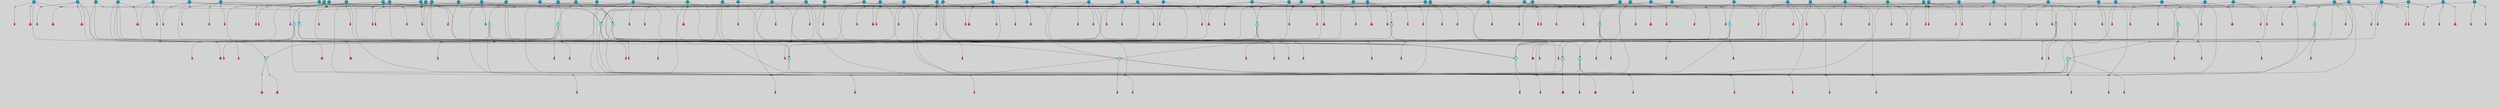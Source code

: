 // File exported with GEGELATI v1.3.1
// On the 2024-04-08 16:54:59
// With the File::TPGGraphDotExporter
digraph{
	graph[pad = "0.212, 0.055" bgcolor = lightgray]
	node[shape=circle style = filled label = ""]
		T3 [fillcolor="#66ddff"]
		T7 [fillcolor="#66ddff"]
		T9 [fillcolor="#66ddff"]
		T11 [fillcolor="#66ddff"]
		T24 [fillcolor="#66ddff"]
		T27 [fillcolor="#66ddff"]
		T54 [fillcolor="#66ddff"]
		T82 [fillcolor="#66ddff"]
		T90 [fillcolor="#66ddff"]
		T111 [fillcolor="#66ddff"]
		T116 [fillcolor="#1199bb"]
		T129 [fillcolor="#66ddff"]
		T131 [fillcolor="#66ddff"]
		T149 [fillcolor="#66ddff"]
		T158 [fillcolor="#1199bb"]
		T175 [fillcolor="#1199bb"]
		T183 [fillcolor="#1199bb"]
		T188 [fillcolor="#66ddff"]
		T193 [fillcolor="#1199bb"]
		T194 [fillcolor="#1199bb"]
		T203 [fillcolor="#66ddff"]
		T209 [fillcolor="#1199bb"]
		T213 [fillcolor="#1199bb"]
		T220 [fillcolor="#1199bb"]
		T223 [fillcolor="#1199bb"]
		T225 [fillcolor="#1199bb"]
		T234 [fillcolor="#1199bb"]
		T237 [fillcolor="#1199bb"]
		T241 [fillcolor="#1199bb"]
		T243 [fillcolor="#1199bb"]
		T246 [fillcolor="#1199bb"]
		T248 [fillcolor="#1199bb"]
		T253 [fillcolor="#1199bb"]
		T258 [fillcolor="#1199bb"]
		T260 [fillcolor="#1199bb"]
		T261 [fillcolor="#1199bb"]
		T262 [fillcolor="#1199bb"]
		T265 [fillcolor="#66ddff"]
		T270 [fillcolor="#1199bb"]
		T273 [fillcolor="#1199bb"]
		T277 [fillcolor="#1199bb"]
		T280 [fillcolor="#1199bb"]
		T281 [fillcolor="#1199bb"]
		T282 [fillcolor="#1199bb"]
		T283 [fillcolor="#1199bb"]
		T285 [fillcolor="#1199bb"]
		T286 [fillcolor="#1199bb"]
		T288 [fillcolor="#1199bb"]
		T289 [fillcolor="#1199bb"]
		T293 [fillcolor="#1199bb"]
		T294 [fillcolor="#1199bb"]
		T303 [fillcolor="#1199bb"]
		T307 [fillcolor="#1199bb"]
		T308 [fillcolor="#1199bb"]
		T310 [fillcolor="#66ddff"]
		T314 [fillcolor="#66ddff"]
		T317 [fillcolor="#66ddff"]
		T318 [fillcolor="#1199bb"]
		T319 [fillcolor="#66ddff"]
		T320 [fillcolor="#1199bb"]
		T322 [fillcolor="#1199bb"]
		T325 [fillcolor="#1199bb"]
		T328 [fillcolor="#1199bb"]
		T329 [fillcolor="#1199bb"]
		T331 [fillcolor="#1199bb"]
		T334 [fillcolor="#1199bb"]
		T340 [fillcolor="#1199bb"]
		T341 [fillcolor="#1199bb"]
		T345 [fillcolor="#1199bb"]
		T347 [fillcolor="#1199bb"]
		T350 [fillcolor="#1199bb"]
		T351 [fillcolor="#1199bb"]
		T352 [fillcolor="#1199bb"]
		T353 [fillcolor="#1199bb"]
		T355 [fillcolor="#1199bb"]
		T356 [fillcolor="#1199bb"]
		T358 [fillcolor="#1199bb"]
		T359 [fillcolor="#1199bb"]
		T360 [fillcolor="#1199bb"]
		T363 [fillcolor="#1199bb"]
		T366 [fillcolor="#1199bb"]
		T367 [fillcolor="#1199bb"]
		T368 [fillcolor="#1199bb"]
		T369 [fillcolor="#1199bb"]
		T372 [fillcolor="#1199bb"]
		T373 [fillcolor="#1199bb"]
		T374 [fillcolor="#1199bb"]
		T375 [fillcolor="#1199bb"]
		T377 [fillcolor="#1199bb"]
		T378 [fillcolor="#1199bb"]
		T383 [fillcolor="#1199bb"]
		T384 [fillcolor="#1199bb"]
		T385 [fillcolor="#1199bb"]
		T386 [fillcolor="#1199bb"]
		T387 [fillcolor="#1199bb"]
		T388 [fillcolor="#1199bb"]
		T389 [fillcolor="#1199bb"]
		T390 [fillcolor="#1199bb"]
		P2424 [fillcolor="#cccccc" shape=point] //6|
		I2424 [shape=box style=invis label="6|1&2|6#1|7&#92;n10|7&2|0#1|5&#92;n9|4&0|1#2|2&#92;n8|6&0|0#1|0&#92;n"]
		P2424 -> I2424[style=invis]
		A2032 [fillcolor="#ff3366" shape=box margin=0.03 width=0 height=0 label="3"]
		T3 -> P2424 -> A2032
		P2425 [fillcolor="#cccccc" shape=point] //3|
		I2425 [shape=box style=invis label="7|6&2|4#0|2&#92;n10|3&2|7#1|4&#92;n11|6&0|4#0|1&#92;n7|1&0|0#2|6&#92;n7|6&0|3#2|6&#92;n4|0&2|6#0|1&#92;n4|4&2|5#0|2&#92;n4|6&0|4#2|7&#92;n10|0&2|3#1|5&#92;n2|6&0|5#0|2&#92;n1|0&2|3#0|7&#92;n1|6&2|0#0|5&#92;n6|2&0|1#0|7&#92;n9|2&0|3#2|7&#92;n5|3&0|6#0|6&#92;n1|7&2|5#2|3&#92;n8|1&2|7#0|6&#92;n1|0&2|5#2|1&#92;n7|1&2|2#2|5&#92;n7|4&2|6#0|3&#92;n"]
		P2425 -> I2425[style=invis]
		A2033 [fillcolor="#ff3366" shape=box margin=0.03 width=0 height=0 label="4"]
		T3 -> P2425 -> A2033
		P2426 [fillcolor="#cccccc" shape=point] //-3|
		I2426 [shape=box style=invis label="1|6&2|7#0|7&#92;n10|2&0|7#1|3&#92;n9|6&2|7#2|2&#92;n5|3&0|7#0|7&#92;n1|6&2|3#0|0&#92;n2|3&2|3#2|2&#92;n5|1&2|6#0|6&#92;n"]
		P2426 -> I2426[style=invis]
		A2034 [fillcolor="#ff3366" shape=box margin=0.03 width=0 height=0 label="7"]
		T7 -> P2426 -> A2034
		P2427 [fillcolor="#cccccc" shape=point] //5|
		I2427 [shape=box style=invis label="0|5&2|3#0|1&#92;n0|6&2|1#2|4&#92;n6|2&2|6#0|7&#92;n7|4&0|3#0|1&#92;n5|4&0|7#1|6&#92;n9|1&0|5#2|2&#92;n6|3&2|3#1|7&#92;n11|7&2|4#1|6&#92;n2|5&0|1#0|0&#92;n4|7&0|0#0|2&#92;n6|2&0|6#0|0&#92;n2|1&2|6#2|4&#92;n10|0&2|0#1|0&#92;n6|6&2|4#0|6&#92;n"]
		P2427 -> I2427[style=invis]
		A2035 [fillcolor="#ff3366" shape=box margin=0.03 width=0 height=0 label="8"]
		T7 -> P2427 -> A2035
		P2428 [fillcolor="#cccccc" shape=point] //-6|
		I2428 [shape=box style=invis label="11|1&0|7#2|0&#92;n10|4&0|1#1|0&#92;n4|3&2|4#2|1&#92;n0|5&2|0#0|0&#92;n6|1&0|0#0|3&#92;n8|2&2|0#0|4&#92;n11|4&2|0#1|6&#92;n7|0&2|6#2|3&#92;n5|3&2|6#2|0&#92;n2|0&2|0#0|4&#92;n"]
		P2428 -> I2428[style=invis]
		A2036 [fillcolor="#ff3366" shape=box margin=0.03 width=0 height=0 label="9"]
		T9 -> P2428 -> A2036
		P2429 [fillcolor="#cccccc" shape=point] //2|
		I2429 [shape=box style=invis label="6|3&2|7#1|4&#92;n8|6&0|0#2|5&#92;n2|1&0|2#0|3&#92;n8|7&0|6#0|4&#92;n2|1&2|0#0|1&#92;n0|0&2|2#2|3&#92;n6|6&0|7#2|1&#92;n6|1&0|7#2|6&#92;n5|4&2|7#0|4&#92;n0|3&0|4#2|0&#92;n11|0&2|0#2|5&#92;n4|5&2|5#2|4&#92;n5|7&0|6#0|4&#92;n9|7&2|5#0|3&#92;n5|4&2|1#0|3&#92;n5|3&0|1#1|7&#92;n0|4&0|3#2|5&#92;n"]
		P2429 -> I2429[style=invis]
		A2037 [fillcolor="#ff3366" shape=box margin=0.03 width=0 height=0 label="10"]
		T9 -> P2429 -> A2037
		P2430 [fillcolor="#cccccc" shape=point] //6|
		I2430 [shape=box style=invis label="3|0&2|7#2|2&#92;n3|2&0|4#2|5&#92;n5|1&0|2#1|0&#92;n8|7&0|1#2|0&#92;n8|5&0|3#0|6&#92;n0|2&0|2#2|3&#92;n1|5&2|5#0|5&#92;n5|6&0|6#0|7&#92;n6|7&0|0#2|6&#92;n1|2&2|3#0|0&#92;n7|7&2|3#0|4&#92;n0|7&2|7#0|6&#92;n1|0&2|2#2|7&#92;n4|4&0|1#0|0&#92;n"]
		P2430 -> I2430[style=invis]
		A2038 [fillcolor="#ff3366" shape=box margin=0.03 width=0 height=0 label="11"]
		T11 -> P2430 -> A2038
		P2431 [fillcolor="#cccccc" shape=point] //-4|
		I2431 [shape=box style=invis label="4|1&0|4#2|6&#92;n1|2&2|2#2|0&#92;n1|2&2|0#0|6&#92;n8|4&2|3#2|5&#92;n5|5&2|1#1|0&#92;n"]
		P2431 -> I2431[style=invis]
		A2039 [fillcolor="#ff3366" shape=box margin=0.03 width=0 height=0 label="12"]
		T11 -> P2431 -> A2039
		P2432 [fillcolor="#cccccc" shape=point] //1|
		I2432 [shape=box style=invis label="5|1&0|6#2|7&#92;n2|4&0|4#2|2&#92;n0|6&0|5#0|4&#92;n10|6&2|5#1|6&#92;n9|3&0|1#1|7&#92;n10|3&2|2#1|0&#92;n5|0&0|0#2|1&#92;n11|3&2|3#1|5&#92;n10|3&0|1#1|0&#92;n2|4&0|1#0|1&#92;n0|2&0|3#2|4&#92;n9|2&2|1#2|5&#92;n11|7&2|6#2|6&#92;n"]
		P2432 -> I2432[style=invis]
		T24 -> P2432 -> T7
		P2433 [fillcolor="#cccccc" shape=point] //5|
		I2433 [shape=box style=invis label="3|0&2|0#0|1&#92;n3|0&0|7#0|1&#92;n5|3&0|2#2|6&#92;n4|4&2|4#2|6&#92;n11|2&0|7#1|6&#92;n2|7&2|2#2|5&#92;n9|3&2|6#2|7&#92;n7|7&0|0#0|4&#92;n6|1&2|4#2|3&#92;n5|4&2|0#1|6&#92;n1|3&0|7#0|4&#92;n"]
		P2433 -> I2433[style=invis]
		A2040 [fillcolor="#ff3366" shape=box margin=0.03 width=0 height=0 label="7"]
		T24 -> P2433 -> A2040
		P2434 [fillcolor="#cccccc" shape=point] //-2|
		I2434 [shape=box style=invis label="4|1&0|4#0|3&#92;n4|2&0|5#2|0&#92;n5|5&2|6#0|5&#92;n1|4&0|1#0|2&#92;n6|3&2|7#1|5&#92;n0|4&2|0#0|3&#92;n8|5&2|5#1|2&#92;n10|7&2|7#1|1&#92;n3|4&0|0#2|1&#92;n3|6&2|5#2|5&#92;n8|3&0|1#0|7&#92;n10|0&2|7#1|3&#92;n4|1&2|4#0|1&#92;n9|3&2|0#0|4&#92;n3|6&2|0#0|4&#92;n1|2&0|6#2|1&#92;n4|0&2|1#2|2&#92;n"]
		P2434 -> I2434[style=invis]
		A2041 [fillcolor="#ff3366" shape=box margin=0.03 width=0 height=0 label="14"]
		T24 -> P2434 -> A2041
		P2435 [fillcolor="#cccccc" shape=point] //2|
		I2435 [shape=box style=invis label="9|1&2|3#0|1&#92;n5|2&2|0#2|4&#92;n3|6&2|5#2|7&#92;n7|0&2|5#0|4&#92;n1|2&0|3#0|5&#92;n7|3&2|7#0|0&#92;n"]
		P2435 -> I2435[style=invis]
		A2042 [fillcolor="#ff3366" shape=box margin=0.03 width=0 height=0 label="2"]
		T27 -> P2435 -> A2042
		P2436 [fillcolor="#cccccc" shape=point] //-6|
		I2436 [shape=box style=invis label="7|5&0|4#0|4&#92;n11|0&2|5#2|1&#92;n"]
		P2436 -> I2436[style=invis]
		A2043 [fillcolor="#ff3366" shape=box margin=0.03 width=0 height=0 label="3"]
		T27 -> P2436 -> A2043
		T27 -> P2425
		P2437 [fillcolor="#cccccc" shape=point] //0|
		I2437 [shape=box style=invis label="2|5&0|1#0|6&#92;n6|1&2|2#2|7&#92;n8|0&0|3#1|4&#92;n4|3&2|5#2|4&#92;n8|1&2|4#0|0&#92;n6|6&0|1#2|6&#92;n11|7&2|4#2|5&#92;n6|2&2|4#0|2&#92;n8|5&2|4#2|4&#92;n2|1&2|1#2|2&#92;n2|7&2|5#2|6&#92;n9|7&0|5#0|4&#92;n1|2&0|5#2|6&#92;n4|2&2|3#2|7&#92;n3|3&2|1#0|2&#92;n"]
		P2437 -> I2437[style=invis]
		A2044 [fillcolor="#ff3366" shape=box margin=0.03 width=0 height=0 label="5"]
		T27 -> P2437 -> A2044
		P2438 [fillcolor="#cccccc" shape=point] //0|
		I2438 [shape=box style=invis label="4|0&0|3#2|7&#92;n10|2&0|3#1|7&#92;n3|5&0|2#0|3&#92;n4|5&0|0#2|1&#92;n10|7&2|0#1|2&#92;n5|3&2|3#1|6&#92;n9|5&2|0#0|4&#92;n5|4&2|7#0|2&#92;n10|3&2|7#1|4&#92;n7|2&0|1#2|6&#92;n8|6&0|5#0|5&#92;n8|7&2|3#0|5&#92;n2|6&2|4#0|0&#92;n"]
		P2438 -> I2438[style=invis]
		A2045 [fillcolor="#ff3366" shape=box margin=0.03 width=0 height=0 label="5"]
		T27 -> P2438 -> A2045
		P2439 [fillcolor="#cccccc" shape=point] //8|
		I2439 [shape=box style=invis label="9|0&0|1#2|0&#92;n10|1&2|5#1|4&#92;n8|2&2|6#0|4&#92;n2|4&2|5#2|3&#92;n4|2&2|2#0|2&#92;n7|5&0|2#0|0&#92;n8|2&2|1#1|3&#92;n8|7&0|7#2|1&#92;n1|1&0|0#0|7&#92;n5|6&2|5#1|0&#92;n6|6&2|5#0|0&#92;n11|4&0|3#2|6&#92;n4|2&2|4#0|7&#92;n5|6&0|1#2|0&#92;n11|3&0|2#0|7&#92;n"]
		P2439 -> I2439[style=invis]
		A2046 [fillcolor="#ff3366" shape=box margin=0.03 width=0 height=0 label="6"]
		T54 -> P2439 -> A2046
		T54 -> P2433
		P2440 [fillcolor="#cccccc" shape=point] //-10|
		I2440 [shape=box style=invis label="3|6&0|0#0|4&#92;n4|1&2|4#0|1&#92;n5|1&0|1#0|4&#92;n5|5&2|6#0|5&#92;n6|5&0|6#0|3&#92;n11|1&2|0#0|1&#92;n0|7&2|0#0|3&#92;n1|2&0|6#0|1&#92;n8|0&0|4#2|0&#92;n0|4&0|7#2|7&#92;n7|0&2|7#1|3&#92;n3|1&0|5#2|5&#92;n5|1&0|4#0|3&#92;n2|2&0|2#0|0&#92;n8|3&0|1#0|7&#92;n3|0&0|3#0|5&#92;n7|2&0|5#2|0&#92;n6|3&2|7#1|5&#92;n4|7&2|7#2|1&#92;n"]
		P2440 -> I2440[style=invis]
		A2047 [fillcolor="#ff3366" shape=box margin=0.03 width=0 height=0 label="14"]
		T54 -> P2440 -> A2047
		T54 -> P2427
		P2441 [fillcolor="#cccccc" shape=point] //6|
		I2441 [shape=box style=invis label="7|0&2|5#1|2&#92;n10|6&2|1#1|3&#92;n7|5&0|2#0|7&#92;n10|7&0|1#1|5&#92;n4|6&2|5#0|5&#92;n4|4&0|7#2|7&#92;n"]
		P2441 -> I2441[style=invis]
		A2048 [fillcolor="#ff3366" shape=box margin=0.03 width=0 height=0 label="7"]
		T82 -> P2441 -> A2048
		P2442 [fillcolor="#cccccc" shape=point] //6|
		I2442 [shape=box style=invis label="0|5&2|3#0|1&#92;n0|6&2|1#2|4&#92;n9|1&0|5#2|2&#92;n7|4&0|3#0|1&#92;n5|4&0|7#1|6&#92;n2|5&0|1#0|0&#92;n6|3&2|3#1|7&#92;n11|7&2|4#1|6&#92;n6|2&2|6#0|1&#92;n4|7&0|0#0|2&#92;n6|2&0|6#0|0&#92;n9|1&2|6#2|4&#92;n10|0&2|0#1|0&#92;n6|6&2|4#0|6&#92;n"]
		P2442 -> I2442[style=invis]
		A2049 [fillcolor="#ff3366" shape=box margin=0.03 width=0 height=0 label="8"]
		T82 -> P2442 -> A2049
		T82 -> P2428
		P2443 [fillcolor="#cccccc" shape=point] //-2|
		I2443 [shape=box style=invis label="8|4&2|1#2|5&#92;n4|1&0|7#2|1&#92;n5|7&2|3#2|2&#92;n10|4&2|5#1|7&#92;n10|0&2|6#1|3&#92;n4|5&2|7#0|6&#92;n9|5&2|4#0|4&#92;n2|4&0|5#0|7&#92;n11|1&2|4#2|6&#92;n5|6&0|7#1|2&#92;n2|7&2|7#2|6&#92;n5|2&0|5#1|5&#92;n3|0&0|6#0|2&#92;n4|0&0|4#2|4&#92;n4|4&2|6#0|7&#92;n10|6&2|0#1|4&#92;n9|7&0|3#1|4&#92;n1|4&2|6#0|3&#92;n11|5&2|6#0|3&#92;n0|3&0|5#0|1&#92;n"]
		P2443 -> I2443[style=invis]
		A2050 [fillcolor="#ff3366" shape=box margin=0.03 width=0 height=0 label="13"]
		T90 -> P2443 -> A2050
		P2444 [fillcolor="#cccccc" shape=point] //4|
		I2444 [shape=box style=invis label="7|1&2|6#1|3&#92;n10|1&0|3#1|6&#92;n8|5&2|3#2|1&#92;n11|5&0|0#2|6&#92;n4|1&0|6#0|0&#92;n11|1&0|2#0|3&#92;n2|0&2|1#0|7&#92;n"]
		P2444 -> I2444[style=invis]
		A2051 [fillcolor="#ff3366" shape=box margin=0.03 width=0 height=0 label="2"]
		T90 -> P2444 -> A2051
		P2445 [fillcolor="#cccccc" shape=point] //7|
		I2445 [shape=box style=invis label="10|3&0|1#1|4&#92;n4|6&0|0#0|2&#92;n4|5&0|6#0|0&#92;n4|3&0|6#2|1&#92;n7|0&0|3#1|2&#92;n4|7&0|6#0|5&#92;n7|6&0|7#0|6&#92;n6|6&0|0#0|3&#92;n11|1&0|4#2|5&#92;n10|2&0|3#1|2&#92;n"]
		P2445 -> I2445[style=invis]
		A2052 [fillcolor="#ff3366" shape=box margin=0.03 width=0 height=0 label="4"]
		T90 -> P2445 -> A2052
		P2446 [fillcolor="#cccccc" shape=point] //-3|
		I2446 [shape=box style=invis label="8|1&2|3#0|5&#92;n0|6&0|5#0|5&#92;n3|7&2|1#0|6&#92;n3|5&0|1#0|0&#92;n9|5&2|0#0|4&#92;n3|5&0|2#0|3&#92;n10|6&2|4#1|0&#92;n9|4&2|7#2|6&#92;n1|7&2|5#2|2&#92;n"]
		P2446 -> I2446[style=invis]
		A2053 [fillcolor="#ff3366" shape=box margin=0.03 width=0 height=0 label="5"]
		T90 -> P2446 -> A2053
		P2447 [fillcolor="#cccccc" shape=point] //-7|
		I2447 [shape=box style=invis label="3|0&2|0#0|1&#92;n1|1&0|2#0|4&#92;n11|2&0|7#1|6&#92;n9|7&0|0#0|4&#92;n3|0&0|7#0|1&#92;n9|3&2|6#2|7&#92;n5|3&0|2#2|6&#92;n6|1&2|4#2|3&#92;n5|4&2|0#1|6&#92;n1|3&0|7#0|7&#92;n"]
		P2447 -> I2447[style=invis]
		A2054 [fillcolor="#ff3366" shape=box margin=0.03 width=0 height=0 label="7"]
		T90 -> P2447 -> A2054
		P2448 [fillcolor="#cccccc" shape=point] //-5|
		I2448 [shape=box style=invis label="0|0&2|3#0|2&#92;n10|5&0|6#1|3&#92;n7|3&0|6#2|3&#92;n3|4&0|6#0|6&#92;n10|5&0|2#1|1&#92;n5|0&0|1#0|3&#92;n6|6&2|5#1|5&#92;n7|4&0|2#1|7&#92;n5|7&0|1#2|5&#92;n1|5&0|0#0|3&#92;n7|5&2|1#2|6&#92;n9|0&0|2#0|0&#92;n4|0&2|4#0|0&#92;n4|6&0|0#2|3&#92;n3|1&0|6#2|5&#92;n7|7&2|1#2|3&#92;n9|4&2|2#0|6&#92;n"]
		P2448 -> I2448[style=invis]
		T111 -> P2448 -> T9
		P2449 [fillcolor="#cccccc" shape=point] //7|
		I2449 [shape=box style=invis label="7|4&2|1#2|0&#92;n4|1&2|4#2|3&#92;n5|0&2|0#2|2&#92;n6|1&2|4#2|6&#92;n"]
		P2449 -> I2449[style=invis]
		A2055 [fillcolor="#ff3366" shape=box margin=0.03 width=0 height=0 label="9"]
		T111 -> P2449 -> A2055
		P2450 [fillcolor="#cccccc" shape=point] //2|
		I2450 [shape=box style=invis label="3|0&2|0#0|1&#92;n11|2&0|7#1|6&#92;n8|7&2|4#0|5&#92;n5|3&0|2#2|6&#92;n4|4&2|4#2|6&#92;n3|0&0|7#0|1&#92;n2|7&2|2#2|5&#92;n9|3&2|6#2|7&#92;n7|7&0|0#0|4&#92;n6|1&2|4#1|3&#92;n5|4&2|0#1|6&#92;n1|3&0|7#0|4&#92;n"]
		P2450 -> I2450[style=invis]
		A2056 [fillcolor="#ff3366" shape=box margin=0.03 width=0 height=0 label="7"]
		T111 -> P2450 -> A2056
		T111 -> P2428
		P2451 [fillcolor="#cccccc" shape=point] //-4|
		I2451 [shape=box style=invis label="9|7&0|0#2|0&#92;n6|6&0|5#2|0&#92;n7|3&0|0#0|4&#92;n3|5&0|3#0|3&#92;n9|1&0|1#1|1&#92;n11|5&2|7#1|5&#92;n1|5&2|5#0|2&#92;n6|0&0|6#2|5&#92;n0|3&2|4#2|5&#92;n1|6&2|5#2|2&#92;n9|5&2|1#2|2&#92;n"]
		P2451 -> I2451[style=invis]
		T116 -> P2451 -> T9
		P2452 [fillcolor="#cccccc" shape=point] //4|
		I2452 [shape=box style=invis label="9|2&0|6#2|1&#92;n11|5&0|1#2|0&#92;n2|4&0|4#2|1&#92;n5|0&2|4#0|2&#92;n"]
		P2452 -> I2452[style=invis]
		A2057 [fillcolor="#ff3366" shape=box margin=0.03 width=0 height=0 label="3"]
		T116 -> P2452 -> A2057
		P2453 [fillcolor="#cccccc" shape=point] //-2|
		I2453 [shape=box style=invis label="5|2&2|0#2|4&#92;n9|1&2|3#0|1&#92;n3|6&2|5#2|7&#92;n7|0&2|1#0|4&#92;n1|2&0|3#0|5&#92;n7|3&2|7#0|0&#92;n"]
		P2453 -> I2453[style=invis]
		A2058 [fillcolor="#ff3366" shape=box margin=0.03 width=0 height=0 label="2"]
		T116 -> P2453 -> A2058
		T116 -> P2425
		T116 -> P2438
		T129 -> P2439
		T129 -> P2433
		P2454 [fillcolor="#cccccc" shape=point] //10|
		I2454 [shape=box style=invis label="4|5&2|7#2|1&#92;n1|7&2|3#0|6&#92;n3|5&2|2#0|3&#92;n10|3&0|7#1|4&#92;n7|1&0|4#2|6&#92;n10|2&0|3#1|7&#92;n9|5&2|0#0|4&#92;n4|0&0|3#2|7&#92;n11|4&2|6#1|2&#92;n5|4&2|7#0|2&#92;n2|6&2|4#0|0&#92;n6|5&0|7#2|1&#92;n5|3&2|3#1|6&#92;n10|7&2|0#1|2&#92;n"]
		P2454 -> I2454[style=invis]
		A2059 [fillcolor="#ff3366" shape=box margin=0.03 width=0 height=0 label="5"]
		T129 -> P2454 -> A2059
		P2455 [fillcolor="#cccccc" shape=point] //5|
		I2455 [shape=box style=invis label="9|4&2|3#1|3&#92;n0|4&2|4#0|5&#92;n6|1&2|6#2|5&#92;n4|0&0|5#2|0&#92;n"]
		P2455 -> I2455[style=invis]
		A2060 [fillcolor="#ff3366" shape=box margin=0.03 width=0 height=0 label="7"]
		T129 -> P2455 -> A2060
		P2456 [fillcolor="#cccccc" shape=point] //6|
		I2456 [shape=box style=invis label="9|4&2|7#0|6&#92;n8|4&0|1#1|0&#92;n1|3&0|0#2|1&#92;n2|4&0|6#2|2&#92;n5|1&2|5#0|7&#92;n3|0&0|3#2|6&#92;n2|2&2|6#0|2&#92;n8|4&0|4#2|2&#92;n5|1&2|4#0|3&#92;n9|4&0|6#0|6&#92;n5|0&2|2#1|5&#92;n11|7&0|0#1|1&#92;n0|4&0|3#0|3&#92;n7|7&2|4#2|5&#92;n1|5&0|1#2|1&#92;n"]
		P2456 -> I2456[style=invis]
		A2061 [fillcolor="#ff3366" shape=box margin=0.03 width=0 height=0 label="1"]
		T129 -> P2456 -> A2061
		P2457 [fillcolor="#cccccc" shape=point] //6|
		I2457 [shape=box style=invis label="10|4&2|6#1|2&#92;n8|4&0|1#1|0&#92;n0|4&2|6#0|0&#92;n8|4&2|5#2|1&#92;n7|5&2|5#1|0&#92;n3|6&0|6#2|2&#92;n1|7&0|7#0|5&#92;n2|0&0|7#2|4&#92;n2|6&2|2#0|0&#92;n0|7&2|7#0|7&#92;n11|6&0|4#2|2&#92;n5|5&0|0#0|1&#92;n10|1&0|0#1|0&#92;n7|3&0|1#2|5&#92;n9|2&2|7#1|5&#92;n9|4&2|6#2|7&#92;n1|6&2|4#2|2&#92;n3|3&2|2#0|7&#92;n1|6&2|0#0|0&#92;n6|4&2|6#1|0&#92;n"]
		P2457 -> I2457[style=invis]
		A2062 [fillcolor="#ff3366" shape=box margin=0.03 width=0 height=0 label="1"]
		T131 -> P2457 -> A2062
		P2458 [fillcolor="#cccccc" shape=point] //9|
		I2458 [shape=box style=invis label="11|0&2|0#1|1&#92;n3|6&0|6#0|0&#92;n1|4&0|0#2|4&#92;n7|5&2|2#1|3&#92;n11|7&2|6#1|7&#92;n5|2&0|6#1|5&#92;n9|5&0|6#0|3&#92;n2|2&2|7#0|5&#92;n9|3&2|2#2|0&#92;n11|0&2|7#0|1&#92;n1|1&2|0#0|1&#92;n6|6&0|6#1|2&#92;n9|7&0|1#0|3&#92;n2|0&2|4#2|5&#92;n2|4&2|2#0|0&#92;n6|1&2|1#1|7&#92;n10|7&2|5#1|6&#92;n11|5&2|7#2|4&#92;n"]
		P2458 -> I2458[style=invis]
		A2063 [fillcolor="#ff3366" shape=box margin=0.03 width=0 height=0 label="1"]
		T131 -> P2458 -> A2063
		T131 -> P2436
		P2459 [fillcolor="#cccccc" shape=point] //5|
		I2459 [shape=box style=invis label="3|0&0|0#0|1&#92;n5|6&0|4#0|3&#92;n4|4&2|4#2|6&#92;n11|2&0|7#1|6&#92;n2|7&2|2#2|5&#92;n9|3&2|6#2|7&#92;n7|7&0|0#0|4&#92;n6|1&2|4#2|3&#92;n5|4&2|0#1|6&#92;n5|3&0|2#2|6&#92;n1|3&0|7#0|4&#92;n"]
		P2459 -> I2459[style=invis]
		A2064 [fillcolor="#ff3366" shape=box margin=0.03 width=0 height=0 label="7"]
		T131 -> P2459 -> A2064
		T131 -> P2455
		P2460 [fillcolor="#cccccc" shape=point] //-3|
		I2460 [shape=box style=invis label="2|6&0|0#0|7&#92;n9|6&2|0#0|6&#92;n3|0&0|5#0|1&#92;n5|5&0|4#0|3&#92;n6|1&2|4#2|3&#92;n2|7&2|2#2|5&#92;n5|3&0|2#2|6&#92;n7|7&0|0#0|4&#92;n5|4&2|0#1|6&#92;n9|3&2|6#2|7&#92;n1|3&0|7#0|4&#92;n"]
		P2460 -> I2460[style=invis]
		A2065 [fillcolor="#ff3366" shape=box margin=0.03 width=0 height=0 label="7"]
		T149 -> P2460 -> A2065
		P2461 [fillcolor="#cccccc" shape=point] //4|
		I2461 [shape=box style=invis label="6|0&0|7#1|0&#92;n8|6&2|6#2|7&#92;n"]
		P2461 -> I2461[style=invis]
		A2066 [fillcolor="#ff3366" shape=box margin=0.03 width=0 height=0 label="3"]
		T149 -> P2461 -> A2066
		P2462 [fillcolor="#cccccc" shape=point] //0|
		I2462 [shape=box style=invis label="2|5&0|1#0|6&#92;n6|1&2|2#2|7&#92;n8|0&0|3#1|4&#92;n11|7&2|4#2|5&#92;n8|1&2|4#0|0&#92;n6|6&0|1#2|6&#92;n7|0&2|4#1|0&#92;n4|1&2|5#2|4&#92;n6|2&2|4#0|2&#92;n8|5&2|4#2|4&#92;n2|1&2|1#2|2&#92;n2|7&2|5#2|6&#92;n9|7&0|5#0|4&#92;n1|2&0|5#2|6&#92;n4|2&2|3#2|7&#92;n3|3&2|1#0|2&#92;n"]
		P2462 -> I2462[style=invis]
		A2067 [fillcolor="#ff3366" shape=box margin=0.03 width=0 height=0 label="5"]
		T149 -> P2462 -> A2067
		P2463 [fillcolor="#cccccc" shape=point] //-8|
		I2463 [shape=box style=invis label="7|5&0|4#2|4&#92;n"]
		P2463 -> I2463[style=invis]
		A2068 [fillcolor="#ff3366" shape=box margin=0.03 width=0 height=0 label="3"]
		T149 -> P2463 -> A2068
		P2464 [fillcolor="#cccccc" shape=point] //7|
		I2464 [shape=box style=invis label="1|6&2|7#0|7&#92;n9|6&2|7#2|2&#92;n10|2&0|7#1|0&#92;n1|6&2|3#0|0&#92;n5|0&2|2#1|1&#92;n2|3&2|3#2|2&#92;n5|1&2|6#0|6&#92;n"]
		P2464 -> I2464[style=invis]
		T149 -> P2464 -> T90
		P2465 [fillcolor="#cccccc" shape=point] //7|
		I2465 [shape=box style=invis label="7|0&2|1#2|0&#92;n9|7&2|1#1|7&#92;n8|2&0|1#1|0&#92;n6|6&0|2#1|1&#92;n2|2&0|5#0|0&#92;n5|7&0|0#2|1&#92;n5|1&2|5#1|5&#92;n4|7&2|4#2|3&#92;n10|5&2|2#1|5&#92;n1|3&2|2#2|0&#92;n10|2&2|6#1|5&#92;n"]
		P2465 -> I2465[style=invis]
		A2069 [fillcolor="#ff3366" shape=box margin=0.03 width=0 height=0 label="1"]
		T158 -> P2465 -> A2069
		P2466 [fillcolor="#cccccc" shape=point] //7|
		I2466 [shape=box style=invis label="7|4&2|7#0|4&#92;n4|6&0|1#2|5&#92;n2|1&2|3#0|0&#92;n4|3&2|0#0|1&#92;n0|0&2|7#2|7&#92;n7|7&0|5#2|3&#92;n5|0&2|1#2|2&#92;n10|0&0|4#1|2&#92;n4|4&0|7#0|0&#92;n6|7&0|2#0|1&#92;n1|4&2|5#0|4&#92;n"]
		P2466 -> I2466[style=invis]
		A2070 [fillcolor="#ff3366" shape=box margin=0.03 width=0 height=0 label="0"]
		T158 -> P2466 -> A2070
		P2467 [fillcolor="#cccccc" shape=point] //5|
		I2467 [shape=box style=invis label="0|5&2|3#0|1&#92;n0|6&2|1#2|4&#92;n6|2&2|6#0|7&#92;n9|0&2|7#1|1&#92;n7|4&0|3#0|1&#92;n11|7&2|4#1|6&#92;n9|1&0|5#2|2&#92;n5|4&0|7#1|6&#92;n2|5&0|1#0|0&#92;n4|7&0|0#0|2&#92;n6|2&0|6#0|0&#92;n2|1&2|6#2|4&#92;n10|0&0|0#1|0&#92;n6|6&2|4#0|6&#92;n"]
		P2467 -> I2467[style=invis]
		T158 -> P2467 -> T129
		P2468 [fillcolor="#cccccc" shape=point] //3|
		I2468 [shape=box style=invis label="4|7&0|7#2|7&#92;n11|5&2|6#0|2&#92;n5|5&2|6#2|0&#92;n3|2&0|6#0|3&#92;n10|2&2|5#1|5&#92;n9|4&2|3#1|5&#92;n2|5&2|7#2|4&#92;n11|3&2|5#1|0&#92;n7|0&0|7#2|1&#92;n1|2&0|5#0|1&#92;n"]
		P2468 -> I2468[style=invis]
		A2071 [fillcolor="#ff3366" shape=box margin=0.03 width=0 height=0 label="5"]
		T175 -> P2468 -> A2071
		P2469 [fillcolor="#cccccc" shape=point] //2|
		I2469 [shape=box style=invis label="7|1&0|6#0|1&#92;n5|2&2|5#1|6&#92;n10|1&2|1#1|1&#92;n4|7&0|4#2|2&#92;n11|7&0|4#2|7&#92;n5|0&0|5#1|7&#92;n8|2&0|5#2|4&#92;n10|0&2|6#1|6&#92;n5|1&0|1#2|3&#92;n1|6&2|0#0|1&#92;n9|6&2|2#1|4&#92;n3|4&2|3#0|0&#92;n10|1&0|1#1|0&#92;n2|2&0|1#2|1&#92;n3|1&2|7#0|3&#92;n"]
		P2469 -> I2469[style=invis]
		A2072 [fillcolor="#ff3366" shape=box margin=0.03 width=0 height=0 label="10"]
		T175 -> P2469 -> A2072
		P2470 [fillcolor="#cccccc" shape=point] //-1|
		I2470 [shape=box style=invis label="1|7&2|1#0|6&#92;n8|1&2|3#0|5&#92;n10|6&2|7#1|0&#92;n1|7&2|5#0|2&#92;n0|3&0|3#2|2&#92;n3|5&0|1#0|0&#92;n3|5&0|2#0|3&#92;n1|5&2|0#0|4&#92;n5|7&2|2#2|5&#92;n4|0&2|3#0|3&#92;n"]
		P2470 -> I2470[style=invis]
		T175 -> P2470 -> T3
		P2471 [fillcolor="#cccccc" shape=point] //-3|
		I2471 [shape=box style=invis label="6|3&2|4#1|4&#92;n5|3&0|1#1|7&#92;n2|1&0|2#2|3&#92;n8|7&0|6#0|4&#92;n2|1&2|0#0|1&#92;n0|0&2|2#2|3&#92;n6|1&0|7#2|6&#92;n5|7&0|2#0|4&#92;n0|3&0|4#2|0&#92;n11|0&2|0#2|5&#92;n6|0&2|0#1|4&#92;n8|6&0|2#2|5&#92;n5|4&2|1#0|3&#92;n9|7&2|5#0|3&#92;n5|4&2|7#0|4&#92;n"]
		P2471 -> I2471[style=invis]
		A2073 [fillcolor="#ff3366" shape=box margin=0.03 width=0 height=0 label="10"]
		T175 -> P2471 -> A2073
		P2472 [fillcolor="#cccccc" shape=point] //4|
		I2472 [shape=box style=invis label="7|1&0|6#0|1&#92;n5|2&2|5#1|6&#92;n10|1&2|1#1|1&#92;n9|6&2|2#1|4&#92;n4|7&0|4#2|2&#92;n9|6&0|4#1|1&#92;n10|0&2|6#1|6&#92;n5|1&0|1#2|3&#92;n1|6&2|0#0|1&#92;n8|2&0|5#2|4&#92;n3|4&2|3#0|0&#92;n10|1&0|5#1|0&#92;n2|2&0|1#2|1&#92;n3|1&2|7#0|3&#92;n"]
		P2472 -> I2472[style=invis]
		A2074 [fillcolor="#ff3366" shape=box margin=0.03 width=0 height=0 label="10"]
		T175 -> P2472 -> A2074
		P2473 [fillcolor="#cccccc" shape=point] //-5|
		I2473 [shape=box style=invis label="10|6&2|5#1|6&#92;n9|3&0|1#1|7&#92;n2|4&0|1#0|1&#92;n11|3&0|7#1|6&#92;n5|1&0|6#2|7&#92;n8|0&0|0#0|1&#92;n0|6&0|7#0|4&#92;n6|7&2|6#2|6&#92;n11|0&2|3#0|5&#92;n"]
		P2473 -> I2473[style=invis]
		T183 -> P2473 -> T7
		P2474 [fillcolor="#cccccc" shape=point] //-9|
		I2474 [shape=box style=invis label="10|3&0|5#1|7&#92;n9|0&2|4#1|3&#92;n"]
		P2474 -> I2474[style=invis]
		A2075 [fillcolor="#ff3366" shape=box margin=0.03 width=0 height=0 label="3"]
		T183 -> P2474 -> A2075
		P2475 [fillcolor="#cccccc" shape=point] //-6|
		I2475 [shape=box style=invis label="3|5&0|0#0|2&#92;n6|6&2|1#2|6&#92;n4|6&0|1#2|5&#92;n7|1&0|6#1|3&#92;n11|1&2|4#0|5&#92;n1|2&0|1#2|3&#92;n4|3&0|5#2|4&#92;n4|0&0|5#2|0&#92;n8|5&2|4#2|4&#92;n2|4&0|1#0|6&#92;n5|1&2|4#0|0&#92;n3|3&2|1#0|2&#92;n9|7&0|5#0|4&#92;n2|2&0|6#2|0&#92;n7|1&2|2#2|2&#92;n"]
		P2475 -> I2475[style=invis]
		A2076 [fillcolor="#ff3366" shape=box margin=0.03 width=0 height=0 label="5"]
		T183 -> P2475 -> A2076
		P2476 [fillcolor="#cccccc" shape=point] //3|
		I2476 [shape=box style=invis label="7|2&0|2#2|4&#92;n0|4&0|6#2|7&#92;n9|0&0|1#2|2&#92;n8|6&0|0#1|0&#92;n"]
		P2476 -> I2476[style=invis]
		A2077 [fillcolor="#ff3366" shape=box margin=0.03 width=0 height=0 label="3"]
		T183 -> P2476 -> A2077
		T183 -> P2468
		P2477 [fillcolor="#cccccc" shape=point] //-9|
		I2477 [shape=box style=invis label="10|7&2|3#1|3&#92;n6|1&2|4#2|3&#92;n2|0&2|0#2|7&#92;n5|4&2|5#1|3&#92;n2|2&2|1#0|3&#92;n9|0&2|0#0|3&#92;n"]
		P2477 -> I2477[style=invis]
		A2078 [fillcolor="#ff3366" shape=box margin=0.03 width=0 height=0 label="2"]
		T188 -> P2477 -> A2078
		T188 -> P2471
		P2478 [fillcolor="#cccccc" shape=point] //0|
		I2478 [shape=box style=invis label="2|6&2|4#2|0&#92;n3|7&0|2#0|3&#92;n10|3&0|3#1|7&#92;n4|5&0|0#2|1&#92;n10|7&2|0#1|2&#92;n5|3&2|3#1|6&#92;n8|6&0|5#0|5&#92;n4|5&0|5#2|6&#92;n5|4&2|7#0|2&#92;n10|3&2|7#1|4&#92;n9|5&2|0#0|4&#92;n8|7&2|3#0|5&#92;n4|0&0|3#2|7&#92;n"]
		P2478 -> I2478[style=invis]
		A2079 [fillcolor="#ff3366" shape=box margin=0.03 width=0 height=0 label="5"]
		T188 -> P2478 -> A2079
		P2479 [fillcolor="#cccccc" shape=point] //6|
		I2479 [shape=box style=invis label="9|0&2|1#2|0&#92;n5|6&0|1#2|0&#92;n3|2&0|0#0|3&#92;n8|2&2|6#0|1&#92;n2|4&2|5#2|3&#92;n10|1&2|5#1|4&#92;n7|5&0|2#0|0&#92;n8|2&2|1#1|3&#92;n8|7&0|7#2|1&#92;n1|1&0|0#0|7&#92;n6|3&2|5#0|5&#92;n11|3&0|2#0|7&#92;n11|4&0|3#2|6&#92;n4|2&2|4#0|7&#92;n4|2&2|2#0|2&#92;n5|6&2|5#1|0&#92;n"]
		P2479 -> I2479[style=invis]
		T188 -> P2479 -> T131
		P2480 [fillcolor="#cccccc" shape=point] //-2|
		I2480 [shape=box style=invis label="1|0&0|3#0|3&#92;n2|7&0|4#0|4&#92;n11|6&2|1#1|4&#92;n6|1&2|5#0|0&#92;n2|0&2|0#0|6&#92;n1|3&2|1#0|4&#92;n"]
		P2480 -> I2480[style=invis]
		A2080 [fillcolor="#ff3366" shape=box margin=0.03 width=0 height=0 label="2"]
		T193 -> P2480 -> A2080
		P2481 [fillcolor="#cccccc" shape=point] //3|
		I2481 [shape=box style=invis label="5|4&2|7#0|4&#92;n0|4&0|3#2|5&#92;n8|6&0|0#2|5&#92;n2|1&0|2#0|3&#92;n9|7&0|6#0|4&#92;n0|0&2|2#2|3&#92;n6|6&0|7#2|1&#92;n6|1&0|7#2|6&#92;n0|3&0|4#2|0&#92;n11|0&2|0#2|5&#92;n4|5&2|5#2|4&#92;n5|3&0|1#1|7&#92;n9|7&2|2#0|3&#92;n5|4&2|1#0|3&#92;n5|0&0|6#0|4&#92;n0|0&0|1#2|0&#92;n"]
		P2481 -> I2481[style=invis]
		A2081 [fillcolor="#ff3366" shape=box margin=0.03 width=0 height=0 label="10"]
		T193 -> P2481 -> A2081
		T193 -> P2470
		P2482 [fillcolor="#cccccc" shape=point] //10|
		I2482 [shape=box style=invis label="6|1&2|4#2|3&#92;n3|0&0|7#0|1&#92;n5|3&0|2#2|6&#92;n4|4&0|4#2|6&#92;n5|4&2|0#1|6&#92;n10|5&0|6#1|5&#92;n2|5&2|1#2|2&#92;n1|3&0|7#0|4&#92;n3|0&2|0#0|1&#92;n11|2&0|5#1|6&#92;n9|3&2|6#2|7&#92;n7|7&0|0#0|4&#92;n"]
		P2482 -> I2482[style=invis]
		A2082 [fillcolor="#ff3366" shape=box margin=0.03 width=0 height=0 label="7"]
		T193 -> P2482 -> A2082
		P2483 [fillcolor="#cccccc" shape=point] //5|
		I2483 [shape=box style=invis label="3|0&2|0#2|1&#92;n3|0&0|7#0|1&#92;n5|3&0|2#2|6&#92;n4|4&2|4#2|6&#92;n5|4&2|0#1|6&#92;n2|7&2|2#2|5&#92;n1|3&0|7#0|4&#92;n11|6&2|2#0|7&#92;n7|7&0|0#0|4&#92;n6|1&2|4#2|3&#92;n11|0&0|7#1|6&#92;n9|3&2|6#2|7&#92;n"]
		P2483 -> I2483[style=invis]
		A2083 [fillcolor="#ff3366" shape=box margin=0.03 width=0 height=0 label="7"]
		T194 -> P2483 -> A2083
		P2484 [fillcolor="#cccccc" shape=point] //4|
		I2484 [shape=box style=invis label="7|1&0|6#0|1&#92;n6|7&2|7#1|7&#92;n10|1&2|1#1|1&#92;n9|6&2|2#1|4&#92;n4|7&0|4#2|2&#92;n9|6&0|5#1|1&#92;n10|0&2|6#1|6&#92;n5|1&0|1#2|3&#92;n10|1&0|5#1|0&#92;n3|4&2|3#0|0&#92;n8|2&0|5#2|4&#92;n1|6&2|0#0|0&#92;n2|3&0|1#2|6&#92;n5|2&2|2#1|6&#92;n2|2&0|1#2|1&#92;n3|1&2|7#0|3&#92;n6|7&2|3#0|4&#92;n"]
		P2484 -> I2484[style=invis]
		A2084 [fillcolor="#ff3366" shape=box margin=0.03 width=0 height=0 label="10"]
		T194 -> P2484 -> A2084
		P2485 [fillcolor="#cccccc" shape=point] //-4|
		I2485 [shape=box style=invis label="0|4&0|0#2|7&#92;n8|5&2|4#2|4&#92;n4|3&2|5#2|4&#92;n11|7&2|2#2|5&#92;n6|5&2|2#2|7&#92;n3|2&0|7#0|7&#92;n3|3&2|1#0|3&#92;n2|6&0|3#2|5&#92;n0|1&2|6#2|2&#92;n8|2&0|0#1|6&#92;n0|7&0|5#0|4&#92;n9|5&0|3#2|7&#92;n2|7&2|5#2|6&#92;n9|0&2|0#0|1&#92;n1|2&2|4#0|2&#92;n"]
		P2485 -> I2485[style=invis]
		T194 -> P2485 -> T27
		T194 -> P2466
		P2486 [fillcolor="#cccccc" shape=point] //2|
		I2486 [shape=box style=invis label="4|1&0|4#2|6&#92;n5|5&2|1#1|0&#92;n1|0&2|0#0|6&#92;n8|4&2|3#2|5&#92;n"]
		P2486 -> I2486[style=invis]
		T203 -> P2486 -> T11
		T203 -> P2483
		P2487 [fillcolor="#cccccc" shape=point] //-4|
		I2487 [shape=box style=invis label="7|5&2|5#1|5&#92;n9|6&2|3#0|3&#92;n10|6&2|1#1|0&#92;n8|0&0|5#1|3&#92;n6|6&2|5#0|7&#92;n7|5&2|2#0|7&#92;n"]
		P2487 -> I2487[style=invis]
		A2085 [fillcolor="#ff3366" shape=box margin=0.03 width=0 height=0 label="7"]
		T203 -> P2487 -> A2085
		T203 -> P2424
		T209 -> P2466
		T209 -> P2433
		T209 -> P2457
		P2488 [fillcolor="#cccccc" shape=point] //2|
		I2488 [shape=box style=invis label="4|5&2|7#2|1&#92;n1|7&2|3#0|6&#92;n3|5&2|2#0|3&#92;n10|3&2|7#1|4&#92;n7|1&0|4#2|6&#92;n4|0&0|3#2|7&#92;n9|5&2|0#0|4&#92;n10|2&0|3#1|7&#92;n11|4&2|6#1|2&#92;n10|3&2|1#1|6&#92;n5|4&2|7#0|2&#92;n2|6&2|4#0|0&#92;n6|5&0|7#2|1&#92;n5|3&2|3#1|6&#92;n10|7&2|0#1|2&#92;n"]
		P2488 -> I2488[style=invis]
		A2086 [fillcolor="#ff3366" shape=box margin=0.03 width=0 height=0 label="5"]
		T209 -> P2488 -> A2086
		T209 -> P2458
		T213 -> P2428
		P2489 [fillcolor="#cccccc" shape=point] //5|
		I2489 [shape=box style=invis label="8|4&0|4#2|2&#92;n2|3&2|2#0|3&#92;n9|6&0|4#0|7&#92;n9|0&2|2#1|5&#92;n2|2&2|6#2|2&#92;n2|4&0|6#2|2&#92;n9|4&0|6#0|6&#92;n3|0&0|3#2|6&#92;n7|4&0|4#0|6&#92;n11|0&2|5#1|7&#92;n8|3&0|7#0|4&#92;n7|7&2|4#2|5&#92;n6|0&2|2#1|7&#92;n9|4&2|7#0|6&#92;n11|2&0|6#0|1&#92;n8|4&0|1#1|0&#92;n9|5&0|1#2|1&#92;n"]
		P2489 -> I2489[style=invis]
		A2087 [fillcolor="#ff3366" shape=box margin=0.03 width=0 height=0 label="1"]
		T213 -> P2489 -> A2087
		P2490 [fillcolor="#cccccc" shape=point] //-7|
		I2490 [shape=box style=invis label="9|1&2|7#2|1&#92;n7|0&2|0#2|7&#92;n2|3&2|3#2|2&#92;n8|5&2|1#0|3&#92;n5|5&0|7#0|1&#92;n1|6&2|7#0|7&#92;n10|2&0|7#1|3&#92;n6|4&2|2#2|4&#92;n0|6&2|5#0|2&#92;n"]
		P2490 -> I2490[style=invis]
		A2088 [fillcolor="#ff3366" shape=box margin=0.03 width=0 height=0 label="7"]
		T213 -> P2490 -> A2088
		P2491 [fillcolor="#cccccc" shape=point] //-4|
		I2491 [shape=box style=invis label="5|3&0|4#0|2&#92;n8|1&2|0#0|2&#92;n1|0&0|6#2|6&#92;n0|6&2|5#2|2&#92;n4|1&0|2#2|2&#92;n7|6&0|1#0|0&#92;n8|7&2|1#0|3&#92;n"]
		P2491 -> I2491[style=invis]
		A2089 [fillcolor="#ff3366" shape=box margin=0.03 width=0 height=0 label="7"]
		T213 -> P2491 -> A2089
		P2492 [fillcolor="#cccccc" shape=point] //5|
		I2492 [shape=box style=invis label="1|6&2|7#0|7&#92;n9|2&2|7#2|2&#92;n10|2&0|7#1|3&#92;n5|3&0|7#0|7&#92;n7|0&2|7#2|2&#92;n1|6&2|3#0|0&#92;n2|3&2|3#2|2&#92;n"]
		P2492 -> I2492[style=invis]
		A2090 [fillcolor="#ff3366" shape=box margin=0.03 width=0 height=0 label="7"]
		T213 -> P2492 -> A2090
		T220 -> P2473
		T220 -> P2474
		T220 -> P2475
		P2493 [fillcolor="#cccccc" shape=point] //4|
		I2493 [shape=box style=invis label="11|4&0|5#0|3&#92;n7|3&0|0#0|0&#92;n7|0&2|4#1|0&#92;n1|3&2|3#2|0&#92;n9|6&0|6#1|1&#92;n9|1&2|4#0|4&#92;n3|6&0|0#2|3&#92;n"]
		P2493 -> I2493[style=invis]
		A2091 [fillcolor="#ff3366" shape=box margin=0.03 width=0 height=0 label="2"]
		T220 -> P2493 -> A2091
		T220 -> P2432
		T223 -> P2473
		T223 -> P2474
		T223 -> P2475
		T223 -> P2476
		P2494 [fillcolor="#cccccc" shape=point] //-3|
		I2494 [shape=box style=invis label="0|6&2|5#0|4&#92;n8|0&0|7#0|2&#92;n10|1&0|3#1|7&#92;n5|7&2|4#2|1&#92;n6|3&2|5#1|2&#92;n2|1&2|3#0|0&#92;n2|3&0|2#2|1&#92;n10|6&2|6#1|0&#92;n3|5&2|3#0|1&#92;n8|4&0|2#2|0&#92;n11|0&2|3#0|2&#92;n7|0&0|2#2|5&#92;n11|7&2|6#2|6&#92;n2|5&2|5#2|1&#92;n9|4&2|1#1|2&#92;n4|3&0|0#2|1&#92;n10|1&0|0#1|5&#92;n4|5&0|5#0|3&#92;n"]
		P2494 -> I2494[style=invis]
		A2092 [fillcolor="#ff3366" shape=box margin=0.03 width=0 height=0 label="11"]
		T223 -> P2494 -> A2092
		T225 -> P2444
		P2495 [fillcolor="#cccccc" shape=point] //-7|
		I2495 [shape=box style=invis label="5|3&2|6#1|4&#92;n4|6&0|1#2|3&#92;n5|5&0|0#2|6&#92;n10|7&2|2#1|6&#92;n11|7&2|0#2|1&#92;n7|0&2|1#0|1&#92;n6|1&2|4#2|6&#92;n"]
		P2495 -> I2495[style=invis]
		A2093 [fillcolor="#ff3366" shape=box margin=0.03 width=0 height=0 label="9"]
		T225 -> P2495 -> A2093
		T225 -> P2463
		T225 -> P2473
		P2496 [fillcolor="#cccccc" shape=point] //-1|
		I2496 [shape=box style=invis label="8|5&2|0#2|7&#92;n8|7&0|0#0|4&#92;n2|6&0|7#0|7&#92;n4|3&2|7#0|2&#92;n4|3&0|0#0|4&#92;n10|6&2|6#1|5&#92;n8|0&0|6#2|0&#92;n11|4&0|5#1|3&#92;n"]
		P2496 -> I2496[style=invis]
		A2094 [fillcolor="#ff3366" shape=box margin=0.03 width=0 height=0 label="7"]
		T225 -> P2496 -> A2094
		T234 -> P2473
		T234 -> P2444
		P2497 [fillcolor="#cccccc" shape=point] //-1|
		I2497 [shape=box style=invis label="4|7&2|1#0|1&#92;n2|5&0|1#0|6&#92;n6|2&2|4#0|2&#92;n4|3&2|5#2|4&#92;n10|1&2|4#1|0&#92;n8|3&2|0#2|0&#92;n6|6&0|1#2|6&#92;n11|7&2|4#2|5&#92;n6|6&2|2#2|7&#92;n3|4&2|1#0|2&#92;n2|0&0|4#0|5&#92;n1|2&0|5#2|6&#92;n4|2&2|4#2|7&#92;n"]
		P2497 -> I2497[style=invis]
		A2095 [fillcolor="#ff3366" shape=box margin=0.03 width=0 height=0 label="5"]
		T234 -> P2497 -> A2095
		T234 -> P2433
		P2498 [fillcolor="#cccccc" shape=point] //-7|
		I2498 [shape=box style=invis label="11|2&2|6#1|1&#92;n2|3&0|6#2|3&#92;n10|0&0|2#1|4&#92;n"]
		P2498 -> I2498[style=invis]
		T234 -> P2498 -> T111
		T237 -> P2437
		P2499 [fillcolor="#cccccc" shape=point] //-10|
		I2499 [shape=box style=invis label="8|2&2|7#1|7&#92;n9|2&2|5#0|4&#92;n10|7&0|7#1|6&#92;n9|7&2|6#0|3&#92;n4|4&2|1#0|1&#92;n5|6&2|0#1|4&#92;n0|0&2|0#0|5&#92;n4|5&0|1#0|2&#92;n6|1&0|7#0|6&#92;n"]
		P2499 -> I2499[style=invis]
		A2096 [fillcolor="#ff3366" shape=box margin=0.03 width=0 height=0 label="0"]
		T237 -> P2499 -> A2096
		P2500 [fillcolor="#cccccc" shape=point] //7|
		I2500 [shape=box style=invis label="3|3&2|7#0|4&#92;n4|3&2|6#0|3&#92;n8|4&0|6#1|2&#92;n5|6&2|3#0|4&#92;n0|7&2|1#0|5&#92;n8|7&2|2#2|5&#92;n9|1&0|0#1|0&#92;n10|1&2|1#1|4&#92;n10|5&0|6#1|7&#92;n5|2&2|3#0|4&#92;n2|0&2|6#2|7&#92;n1|7&0|1#0|7&#92;n"]
		P2500 -> I2500[style=invis]
		A2097 [fillcolor="#ff3366" shape=box margin=0.03 width=0 height=0 label="2"]
		T237 -> P2500 -> A2097
		P2501 [fillcolor="#cccccc" shape=point] //5|
		I2501 [shape=box style=invis label="1|6&2|4#0|0&#92;n3|7&2|5#2|6&#92;n10|2&0|7#1|3&#92;n7|0&0|7#2|2&#92;n2|3&2|3#0|2&#92;n5|3&0|7#0|7&#92;n"]
		P2501 -> I2501[style=invis]
		A2098 [fillcolor="#ff3366" shape=box margin=0.03 width=0 height=0 label="7"]
		T241 -> P2501 -> A2098
		T241 -> P2490
		P2502 [fillcolor="#cccccc" shape=point] //5|
		I2502 [shape=box style=invis label="11|1&0|6#0|1&#92;n6|7&2|7#1|7&#92;n10|1&2|1#1|1&#92;n9|6&2|2#1|4&#92;n4|7&0|4#2|2&#92;n9|6&0|5#1|1&#92;n10|0&2|6#1|6&#92;n7|6&2|3#1|1&#92;n5|1&0|1#2|3&#92;n10|1&0|5#1|0&#92;n3|4&2|3#0|0&#92;n8|2&0|5#2|4&#92;n5|2&2|2#1|6&#92;n2|3&0|1#2|6&#92;n1|6&2|0#0|0&#92;n2|2&0|1#2|1&#92;n6|7&2|3#0|4&#92;n"]
		P2502 -> I2502[style=invis]
		T241 -> P2502 -> T149
		P2503 [fillcolor="#cccccc" shape=point] //-6|
		I2503 [shape=box style=invis label="8|0&0|3#1|4&#92;n11|7&2|4#2|5&#92;n8|1&2|4#0|0&#92;n9|3&0|1#2|3&#92;n6|2&2|4#0|2&#92;n1|2&0|5#2|6&#92;n6|7&2|5#2|6&#92;n8|5&0|7#0|7&#92;n4|1&2|5#2|4&#92;n8|5&2|4#2|4&#92;n4|2&2|3#2|7&#92;n9|7&0|5#0|6&#92;n7|0&2|0#1|0&#92;n0|1&0|0#0|4&#92;n10|1&2|4#1|0&#92;n3|3&2|1#0|4&#92;n"]
		P2503 -> I2503[style=invis]
		A2099 [fillcolor="#ff3366" shape=box margin=0.03 width=0 height=0 label="5"]
		T241 -> P2503 -> A2099
		P2504 [fillcolor="#cccccc" shape=point] //1|
		I2504 [shape=box style=invis label="2|2&2|3#0|2&#92;n2|2&0|5#2|5&#92;n8|4&0|1#1|0&#92;n9|7&0|6#0|3&#92;n5|1&2|2#0|7&#92;n10|7&0|7#1|3&#92;n7|7&2|4#2|5&#92;n5|5&0|2#2|1&#92;n2|6&2|2#0|0&#92;n9|3&2|2#2|0&#92;n0|6&0|6#2|2&#92;n7|7&0|1#2|3&#92;n3|6&0|1#0|5&#92;n1|5&0|1#2|7&#92;n"]
		P2504 -> I2504[style=invis]
		A2100 [fillcolor="#ff3366" shape=box margin=0.03 width=0 height=0 label="1"]
		T243 -> P2504 -> A2100
		P2505 [fillcolor="#cccccc" shape=point] //1|
		I2505 [shape=box style=invis label="5|4&0|7#1|6&#92;n2|1&2|6#2|4&#92;n0|6&2|1#2|4&#92;n2|5&0|1#0|0&#92;n6|3&2|3#1|7&#92;n11|7&2|7#0|3&#92;n0|5&2|3#0|7&#92;n7|5&2|3#1|1&#92;n4|7&0|0#0|2&#92;n6|2&0|6#0|0&#92;n11|7&2|4#1|6&#92;n5|4&0|7#1|4&#92;n10|0&2|2#1|0&#92;n9|6&2|4#0|6&#92;n"]
		P2505 -> I2505[style=invis]
		A2101 [fillcolor="#ff3366" shape=box margin=0.03 width=0 height=0 label="8"]
		T243 -> P2505 -> A2101
		P2506 [fillcolor="#cccccc" shape=point] //-3|
		I2506 [shape=box style=invis label="3|7&0|0#0|2&#92;n11|5&0|1#1|1&#92;n4|1&0|6#2|6&#92;n4|0&0|1#0|5&#92;n"]
		P2506 -> I2506[style=invis]
		T243 -> P2506 -> T24
		P2507 [fillcolor="#cccccc" shape=point] //-1|
		I2507 [shape=box style=invis label="11|7&0|1#0|6&#92;n3|4&0|1#0|3&#92;n0|4&0|2#2|2&#92;n0|6&2|5#0|5&#92;n1|5&0|5#0|6&#92;n4|4&0|1#0|5&#92;n1|0&0|0#2|6&#92;n6|4&2|2#0|2&#92;n1|7&2|5#2|2&#92;n0|3&2|2#2|6&#92;n"]
		P2507 -> I2507[style=invis]
		A2102 [fillcolor="#ff3366" shape=box margin=0.03 width=0 height=0 label="5"]
		T243 -> P2507 -> A2102
		P2508 [fillcolor="#cccccc" shape=point] //-2|
		I2508 [shape=box style=invis label="5|7&0|3#2|3&#92;n5|6&0|3#1|6&#92;n7|3&2|3#1|1&#92;n10|0&2|6#1|4&#92;n0|6&2|1#2|5&#92;n9|7&2|3#0|3&#92;n3|1&0|1#0|6&#92;n3|5&0|5#2|2&#92;n0|1&2|4#0|6&#92;n"]
		P2508 -> I2508[style=invis]
		A2103 [fillcolor="#ff3366" shape=box margin=0.03 width=0 height=0 label="2"]
		T243 -> P2508 -> A2103
		T246 -> P2477
		T246 -> P2478
		P2509 [fillcolor="#cccccc" shape=point] //3|
		I2509 [shape=box style=invis label="5|3&0|4#0|2&#92;n8|1&2|0#0|2&#92;n3|4&0|2#0|7&#92;n0|6&2|5#2|2&#92;n4|1&0|2#2|2&#92;n7|6&0|1#0|0&#92;n1|0&0|6#2|6&#92;n8|7&2|1#0|3&#92;n"]
		P2509 -> I2509[style=invis]
		A2104 [fillcolor="#ff3366" shape=box margin=0.03 width=0 height=0 label="7"]
		T246 -> P2509 -> A2104
		P2510 [fillcolor="#cccccc" shape=point] //-3|
		I2510 [shape=box style=invis label="2|7&0|4#0|3&#92;n2|0&2|4#2|2&#92;n10|1&0|4#1|7&#92;n1|7&0|5#2|0&#92;n3|3&2|7#2|0&#92;n7|2&0|2#0|4&#92;n7|6&0|4#0|5&#92;n10|3&2|2#1|0&#92;n11|1&2|5#2|2&#92;n8|3&2|0#0|3&#92;n9|6&2|0#2|4&#92;n8|6&0|0#0|2&#92;n"]
		P2510 -> I2510[style=invis]
		T246 -> P2510 -> T54
		T248 -> P2432
		T248 -> P2476
		P2511 [fillcolor="#cccccc" shape=point] //-4|
		I2511 [shape=box style=invis label="7|5&2|2#0|7&#92;n9|6&2|3#0|3&#92;n10|6&2|1#1|0&#92;n8|0&0|5#1|3&#92;n7|5&0|5#1|5&#92;n5|1&2|5#2|1&#92;n"]
		P2511 -> I2511[style=invis]
		A2105 [fillcolor="#ff3366" shape=box margin=0.03 width=0 height=0 label="7"]
		T248 -> P2511 -> A2105
		P2512 [fillcolor="#cccccc" shape=point] //-4|
		I2512 [shape=box style=invis label="2|5&2|1#0|7&#92;n8|0&2|3#2|1&#92;n4|1&0|6#0|0&#92;n3|0&2|4#2|5&#92;n"]
		P2512 -> I2512[style=invis]
		A2106 [fillcolor="#ff3366" shape=box margin=0.03 width=0 height=0 label="2"]
		T248 -> P2512 -> A2106
		T248 -> P2425
		P2513 [fillcolor="#cccccc" shape=point] //5|
		I2513 [shape=box style=invis label="8|0&0|4#2|1&#92;n11|7&0|2#0|7&#92;n0|1&2|7#2|4&#92;n10|0&2|3#1|7&#92;n"]
		P2513 -> I2513[style=invis]
		A2107 [fillcolor="#ff3366" shape=box margin=0.03 width=0 height=0 label="9"]
		T253 -> P2513 -> A2107
		P2514 [fillcolor="#cccccc" shape=point] //-10|
		I2514 [shape=box style=invis label="11|5&0|3#0|4&#92;n11|2&2|2#1|3&#92;n2|6&0|4#2|4&#92;n7|1&2|3#0|2&#92;n9|0&0|1#0|7&#92;n10|2&2|5#1|0&#92;n1|4&2|4#0|3&#92;n11|1&0|7#0|1&#92;n"]
		P2514 -> I2514[style=invis]
		A2108 [fillcolor="#ff3366" shape=box margin=0.03 width=0 height=0 label="7"]
		T253 -> P2514 -> A2108
		P2515 [fillcolor="#cccccc" shape=point] //9|
		I2515 [shape=box style=invis label="9|0&2|4#1|2&#92;n10|3&0|5#1|7&#92;n"]
		P2515 -> I2515[style=invis]
		A2109 [fillcolor="#ff3366" shape=box margin=0.03 width=0 height=0 label="3"]
		T253 -> P2515 -> A2109
		T258 -> P2451
		P2516 [fillcolor="#cccccc" shape=point] //-1|
		I2516 [shape=box style=invis label="2|7&0|3#0|4&#92;n6|0&2|2#0|6&#92;n7|3&2|7#0|0&#92;n7|1&2|5#0|4&#92;n9|1&2|3#0|3&#92;n1|2&0|7#0|5&#92;n5|6&0|6#0|0&#92;n9|6&2|5#2|4&#92;n"]
		P2516 -> I2516[style=invis]
		T258 -> P2516 -> T82
		T258 -> P2425
		T258 -> P2499
		T260 -> P2501
		T260 -> P2502
		T260 -> P2503
		P2517 [fillcolor="#cccccc" shape=point] //5|
		I2517 [shape=box style=invis label="8|0&2|0#2|5&#92;n0|7&2|7#2|3&#92;n10|2&2|7#1|4&#92;n10|4&2|7#1|6&#92;n1|5&2|3#2|3&#92;n3|6&0|4#2|5&#92;n8|5&2|7#2|2&#92;n2|1&2|6#0|5&#92;n6|5&0|2#2|3&#92;n4|5&0|6#2|6&#92;n10|1&0|5#1|1&#92;n"]
		P2517 -> I2517[style=invis]
		A2110 [fillcolor="#ff3366" shape=box margin=0.03 width=0 height=0 label="1"]
		T260 -> P2517 -> A2110
		T260 -> P2432
		T261 -> P2497
		P2518 [fillcolor="#cccccc" shape=point] //-3|
		I2518 [shape=box style=invis label="3|0&2|0#0|1&#92;n3|0&0|7#0|1&#92;n6|1&2|4#2|3&#92;n4|4&2|3#2|6&#92;n11|2&0|7#1|6&#92;n5|3&0|2#2|6&#92;n9|3&2|6#2|7&#92;n7|7&0|0#0|4&#92;n2|7&2|0#2|5&#92;n10|0&0|2#1|5&#92;n5|4&2|0#1|6&#92;n"]
		P2518 -> I2518[style=invis]
		A2111 [fillcolor="#ff3366" shape=box margin=0.03 width=0 height=0 label="7"]
		T261 -> P2518 -> A2111
		T261 -> P2498
		T261 -> P2473
		P2519 [fillcolor="#cccccc" shape=point] //-1|
		I2519 [shape=box style=invis label="7|1&0|6#0|3&#92;n4|1&2|2#2|2&#92;n10|0&0|3#1|4&#92;n7|6&2|3#1|7&#92;n6|2&2|7#1|7&#92;n9|5&2|1#2|7&#92;n3|5&0|0#2|2&#92;n10|7&2|0#1|2&#92;n5|0&0|6#1|6&#92;n"]
		P2519 -> I2519[style=invis]
		A2112 [fillcolor="#ff3366" shape=box margin=0.03 width=0 height=0 label="2"]
		T261 -> P2519 -> A2112
		P2520 [fillcolor="#cccccc" shape=point] //6|
		I2520 [shape=box style=invis label="4|3&0|6#0|3&#92;n5|7&2|3#2|2&#92;n5|6&0|7#1|2&#92;n1|4&2|6#0|3&#92;n11|1&0|4#2|6&#92;n9|5&2|4#1|4&#92;n2|4&0|5#0|7&#92;n10|0&0|6#1|3&#92;n3|1&0|6#0|2&#92;n2|7&2|7#2|6&#92;n5|2&0|5#1|5&#92;n10|4&2|5#1|7&#92;n4|0&0|4#2|4&#92;n8|4&2|1#2|5&#92;n10|6&2|0#1|4&#92;n4|5&2|7#0|6&#92;n11|5&2|6#2|3&#92;n0|3&0|5#0|1&#92;n"]
		P2520 -> I2520[style=invis]
		A2113 [fillcolor="#ff3366" shape=box margin=0.03 width=0 height=0 label="13"]
		T262 -> P2520 -> A2113
		P2521 [fillcolor="#cccccc" shape=point] //-9|
		I2521 [shape=box style=invis label="2|0&2|0#2|1&#92;n4|4&2|4#2|6&#92;n9|1&0|3#1|7&#92;n5|3&0|2#2|6&#92;n2|7&2|2#2|5&#92;n5|4&2|0#1|6&#92;n3|0&0|7#0|1&#92;n1|3&0|7#0|4&#92;n11|6&2|2#0|7&#92;n7|7&0|0#0|4&#92;n11|0&0|7#1|6&#92;n9|3&2|6#2|7&#92;n"]
		P2521 -> I2521[style=invis]
		A2114 [fillcolor="#ff3366" shape=box margin=0.03 width=0 height=0 label="7"]
		T262 -> P2521 -> A2114
		T262 -> P2463
		P2522 [fillcolor="#cccccc" shape=point] //5|
		I2522 [shape=box style=invis label="6|0&2|7#2|7&#92;n3|6&2|6#2|6&#92;n6|3&0|5#1|2&#92;n"]
		P2522 -> I2522[style=invis]
		A2115 [fillcolor="#ff3366" shape=box margin=0.03 width=0 height=0 label="3"]
		T262 -> P2522 -> A2115
		T262 -> P2425
		T265 -> P2468
		T265 -> P2469
		T265 -> P2470
		T265 -> P2471
		P2523 [fillcolor="#cccccc" shape=point] //5|
		I2523 [shape=box style=invis label="0|0&0|0#2|2&#92;n6|2&0|4#0|0&#92;n6|6&2|3#1|7&#92;n2|1&2|3#2|7&#92;n6|3&2|7#0|7&#92;n5|3&2|3#2|0&#92;n6|3&2|1#2|3&#92;n6|5&2|1#1|2&#92;n4|6&0|7#2|1&#92;n9|6&0|7#2|7&#92;n6|6&2|4#0|6&#92;n11|7&0|7#1|6&#92;n9|4&0|3#1|6&#92;n4|7&0|0#0|2&#92;n0|1&2|1#0|4&#92;n8|1&0|2#0|3&#92;n"]
		P2523 -> I2523[style=invis]
		A2116 [fillcolor="#ff3366" shape=box margin=0.03 width=0 height=0 label="8"]
		T265 -> P2523 -> A2116
		P2524 [fillcolor="#cccccc" shape=point] //2|
		I2524 [shape=box style=invis label="0|0&2|1#2|0&#92;n10|2&2|6#1|5&#92;n10|5&2|2#1|5&#92;n4|7&2|4#2|3&#92;n5|7&0|0#2|1&#92;n5|1&2|5#1|5&#92;n9|7&0|7#1|0&#92;n9|7&2|1#1|7&#92;n4|6&2|6#0|1&#92;n6|6&0|2#0|1&#92;n1|3&2|2#2|5&#92;n2|2&0|5#0|0&#92;n"]
		P2524 -> I2524[style=invis]
		T270 -> P2524 -> T188
		T270 -> P2467
		T270 -> P2461
		P2525 [fillcolor="#cccccc" shape=point] //5|
		I2525 [shape=box style=invis label="6|0&0|2#1|3&#92;n4|2&2|4#2|7&#92;n11|4&0|6#1|0&#92;n"]
		P2525 -> I2525[style=invis]
		A2117 [fillcolor="#ff3366" shape=box margin=0.03 width=0 height=0 label="3"]
		T270 -> P2525 -> A2117
		P2526 [fillcolor="#cccccc" shape=point] //-2|
		I2526 [shape=box style=invis label="11|7&2|0#1|7&#92;n4|3&0|1#2|5&#92;n0|4&2|4#2|7&#92;n1|6&0|0#0|4&#92;n4|0&0|0#0|5&#92;n0|6&2|3#2|0&#92;n9|6&2|5#1|3&#92;n0|7&2|1#2|5&#92;n4|4&0|5#0|1&#92;n10|4&0|0#1|0&#92;n"]
		P2526 -> I2526[style=invis]
		A2118 [fillcolor="#ff3366" shape=box margin=0.03 width=0 height=0 label="12"]
		T273 -> P2526 -> A2118
		T273 -> P2470
		T273 -> P2471
		P2527 [fillcolor="#cccccc" shape=point] //-1|
		I2527 [shape=box style=invis label="11|7&0|1#0|6&#92;n11|0&0|1#2|5&#92;n0|4&0|2#2|2&#92;n0|6&2|5#0|5&#92;n3|4&0|1#0|3&#92;n1|5&0|5#0|6&#92;n4|4&0|1#0|5&#92;n1|0&0|0#2|6&#92;n6|4&2|2#0|2&#92;n0|3&2|2#2|6&#92;n"]
		P2527 -> I2527[style=invis]
		A2119 [fillcolor="#ff3366" shape=box margin=0.03 width=0 height=0 label="5"]
		T273 -> P2527 -> A2119
		P2528 [fillcolor="#cccccc" shape=point] //-8|
		I2528 [shape=box style=invis label="0|4&0|3#2|5&#92;n2|1&0|2#2|3&#92;n8|7&0|6#0|4&#92;n0|4&2|4#0|1&#92;n9|4&2|5#0|3&#92;n0|0&2|7#2|3&#92;n4|5&2|5#2|4&#92;n5|7&0|6#0|4&#92;n5|4&2|7#0|4&#92;n0|3&0|4#2|0&#92;n6|3&2|2#1|4&#92;n11|7&2|0#2|5&#92;n6|1&0|7#2|5&#92;n5|3&0|1#1|7&#92;n2|0&2|0#0|1&#92;n6|6&0|7#2|1&#92;n"]
		P2528 -> I2528[style=invis]
		A2120 [fillcolor="#ff3366" shape=box margin=0.03 width=0 height=0 label="10"]
		T273 -> P2528 -> A2120
		T277 -> P2513
		P2529 [fillcolor="#cccccc" shape=point] //10|
		I2529 [shape=box style=invis label="1|4&2|4#0|3&#92;n7|1&0|3#0|2&#92;n2|6&0|4#2|4&#92;n3|2&2|2#0|3&#92;n9|0&0|1#0|7&#92;n11|5&0|3#0|4&#92;n11|1&0|7#0|1&#92;n"]
		P2529 -> I2529[style=invis]
		A2121 [fillcolor="#ff3366" shape=box margin=0.03 width=0 height=0 label="7"]
		T277 -> P2529 -> A2121
		T277 -> P2456
		P2530 [fillcolor="#cccccc" shape=point] //-1|
		I2530 [shape=box style=invis label="5|1&2|7#2|1&#92;n7|1&2|0#2|7&#92;n1|6&2|7#0|7&#92;n8|5&2|1#0|3&#92;n6|0&2|7#1|6&#92;n5|5&0|7#0|1&#92;n6|4&2|2#2|4&#92;n10|2&0|7#1|3&#92;n2|3&2|3#2|2&#92;n0|6&2|5#0|2&#92;n"]
		P2530 -> I2530[style=invis]
		A2122 [fillcolor="#ff3366" shape=box margin=0.03 width=0 height=0 label="7"]
		T277 -> P2530 -> A2122
		P2531 [fillcolor="#cccccc" shape=point] //-1|
		I2531 [shape=box style=invis label="4|2&0|6#0|1&#92;n6|3&0|0#2|0&#92;n9|4&0|6#0|5&#92;n10|2&0|2#1|0&#92;n1|0&0|0#0|5&#92;n8|0&2|1#1|1&#92;n2|7&2|2#0|5&#92;n5|5&0|6#1|1&#92;n"]
		P2531 -> I2531[style=invis]
		A2123 [fillcolor="#ff3366" shape=box margin=0.03 width=0 height=0 label="3"]
		T277 -> P2531 -> A2123
		T280 -> P2480
		P2532 [fillcolor="#cccccc" shape=point] //-10|
		I2532 [shape=box style=invis label="5|7&2|2#2|5&#92;n1|7&2|5#0|2&#92;n10|6&2|7#1|0&#92;n8|1&2|3#2|5&#92;n3|5&0|1#0|0&#92;n3|5&0|2#0|3&#92;n3|3&2|1#0|1&#92;n0|3&0|3#0|2&#92;n4|0&2|3#0|3&#92;n"]
		P2532 -> I2532[style=invis]
		T280 -> P2532 -> T3
		T280 -> P2482
		T280 -> P2473
		T281 -> P2514
		P2533 [fillcolor="#cccccc" shape=point] //-1|
		I2533 [shape=box style=invis label="11|1&0|2#2|0&#92;n7|0&2|5#1|4&#92;n10|3&0|5#1|4&#92;n3|2&0|0#2|3&#92;n"]
		P2533 -> I2533[style=invis]
		A2124 [fillcolor="#ff3366" shape=box margin=0.03 width=0 height=0 label="3"]
		T281 -> P2533 -> A2124
		P2534 [fillcolor="#cccccc" shape=point] //8|
		I2534 [shape=box style=invis label="5|2&0|5#1|5&#92;n5|7&2|3#2|2&#92;n3|2&0|6#0|2&#92;n1|4&2|6#0|3&#92;n8|4&2|1#2|5&#92;n9|5&2|4#1|4&#92;n2|4&0|5#0|7&#92;n10|0&0|6#1|3&#92;n5|6&0|7#1|2&#92;n2|7&2|7#2|6&#92;n10|4&2|5#1|7&#92;n4|0&0|4#2|4&#92;n11|1&0|4#2|6&#92;n10|6&2|0#1|4&#92;n9|7&0|3#1|4&#92;n4|5&2|7#0|6&#92;n11|5&2|6#2|3&#92;n0|3&0|5#0|1&#92;n"]
		P2534 -> I2534[style=invis]
		A2125 [fillcolor="#ff3366" shape=box margin=0.03 width=0 height=0 label="13"]
		T281 -> P2534 -> A2125
		P2535 [fillcolor="#cccccc" shape=point] //2|
		I2535 [shape=box style=invis label="6|1&2|4#2|3&#92;n9|0&2|0#0|3&#92;n0|7&0|4#2|2&#92;n9|7&2|5#1|3&#92;n2|0&0|0#2|7&#92;n2|2&2|1#0|7&#92;n5|3&0|7#1|4&#92;n"]
		P2535 -> I2535[style=invis]
		A2126 [fillcolor="#ff3366" shape=box margin=0.03 width=0 height=0 label="2"]
		T282 -> P2535 -> A2126
		T282 -> P2478
		P2536 [fillcolor="#cccccc" shape=point] //-9|
		I2536 [shape=box style=invis label="4|7&2|6#0|5&#92;n11|3&0|2#2|6&#92;n10|2&2|4#1|6&#92;n3|0&2|6#2|7&#92;n4|3&0|5#0|7&#92;n2|3&0|7#0|7&#92;n10|6&0|7#1|5&#92;n10|1&2|2#1|1&#92;n1|7&0|3#2|6&#92;n"]
		P2536 -> I2536[style=invis]
		A2127 [fillcolor="#ff3366" shape=box margin=0.03 width=0 height=0 label="4"]
		T282 -> P2536 -> A2127
		T282 -> P2512
		T282 -> P2515
		T283 -> P2473
		P2537 [fillcolor="#cccccc" shape=point] //6|
		I2537 [shape=box style=invis label="10|0&2|6#1|4&#92;n10|0&0|0#1|6&#92;n"]
		P2537 -> I2537[style=invis]
		A2128 [fillcolor="#ff3366" shape=box margin=0.03 width=0 height=0 label="3"]
		T283 -> P2537 -> A2128
		T283 -> P2475
		T283 -> P2437
		P2538 [fillcolor="#cccccc" shape=point] //8|
		I2538 [shape=box style=invis label="9|7&0|5#2|5&#92;n3|3&2|3#0|2&#92;n9|5&2|2#1|0&#92;n2|3&0|6#0|3&#92;n4|4&2|5#2|7&#92;n11|3&2|0#1|5&#92;n6|6&2|1#2|2&#92;n4|6&0|1#2|2&#92;n2|5&2|7#2|2&#92;n7|7&2|2#2|3&#92;n6|5&0|3#2|6&#92;n6|7&0|6#0|2&#92;n"]
		P2538 -> I2538[style=invis]
		A2129 [fillcolor="#ff3366" shape=box margin=0.03 width=0 height=0 label="14"]
		T285 -> P2538 -> A2129
		T285 -> P2486
		T285 -> P2521
		P2539 [fillcolor="#cccccc" shape=point] //3|
		I2539 [shape=box style=invis label="6|0&2|4#1|6&#92;n11|3&0|3#1|2&#92;n"]
		P2539 -> I2539[style=invis]
		A2130 [fillcolor="#ff3366" shape=box margin=0.03 width=0 height=0 label="3"]
		T285 -> P2539 -> A2130
		T285 -> P2519
		T286 -> P2518
		P2540 [fillcolor="#cccccc" shape=point] //-8|
		I2540 [shape=box style=invis label="2|3&0|0#0|3&#92;n10|7&2|7#1|0&#92;n5|0&2|0#2|3&#92;n9|3&0|3#2|3&#92;n3|2&0|3#0|5&#92;n4|2&2|6#2|1&#92;n"]
		P2540 -> I2540[style=invis]
		T286 -> P2540 -> T111
		T286 -> P2473
		T286 -> P2471
		P2541 [fillcolor="#cccccc" shape=point] //3|
		I2541 [shape=box style=invis label="5|4&2|4#1|3&#92;n11|5&2|6#0|2&#92;n5|5&2|6#2|0&#92;n3|2&0|6#0|3&#92;n4|7&0|7#2|7&#92;n10|2&2|5#1|5&#92;n9|4&2|3#1|5&#92;n2|5&2|7#2|4&#92;n11|3&2|5#1|0&#92;n7|0&0|7#1|1&#92;n1|2&0|5#0|1&#92;n"]
		P2541 -> I2541[style=invis]
		A2131 [fillcolor="#ff3366" shape=box margin=0.03 width=0 height=0 label="5"]
		T288 -> P2541 -> A2131
		T288 -> P2470
		T288 -> P2471
		T288 -> P2472
		T288 -> P2501
		T289 -> P2480
		T289 -> P2482
		P2542 [fillcolor="#cccccc" shape=point] //-3|
		I2542 [shape=box style=invis label="11|7&2|3#2|0&#92;n5|5&2|7#2|7&#92;n8|6&2|7#1|2&#92;n1|7&0|3#0|6&#92;n4|0&2|1#2|2&#92;n10|1&0|5#1|6&#92;n5|3&0|3#2|6&#92;n9|0&0|2#0|0&#92;n3|2&0|1#2|6&#92;n0|1&2|4#0|0&#92;n"]
		P2542 -> I2542[style=invis]
		A2132 [fillcolor="#ff3366" shape=box margin=0.03 width=0 height=0 label="6"]
		T289 -> P2542 -> A2132
		P2543 [fillcolor="#cccccc" shape=point] //-6|
		I2543 [shape=box style=invis label="11|0&2|0#1|1&#92;n3|6&0|6#0|0&#92;n1|4&0|0#2|4&#92;n2|0&2|4#2|3&#92;n5|2&0|6#1|5&#92;n6|1&2|1#1|7&#92;n11|2&2|7#0|1&#92;n9|3&2|2#2|0&#92;n2|2&2|7#0|5&#92;n6|6&2|4#0|5&#92;n1|1&2|0#0|1&#92;n6|6&0|6#1|2&#92;n3|7&0|1#0|3&#92;n7|5&2|2#1|3&#92;n4|3&2|4#2|3&#92;n2|4&2|2#0|0&#92;n9|5&0|6#0|3&#92;n10|7&2|5#1|6&#92;n11|5&2|7#2|4&#92;n"]
		P2543 -> I2543[style=invis]
		A2133 [fillcolor="#ff3366" shape=box margin=0.03 width=0 height=0 label="1"]
		T289 -> P2543 -> A2133
		P2544 [fillcolor="#cccccc" shape=point] //6|
		I2544 [shape=box style=invis label="7|0&2|1#2|0&#92;n9|7&2|1#1|2&#92;n6|6&0|2#1|1&#92;n1|3&2|2#2|0&#92;n8|2&0|1#1|0&#92;n4|2&0|5#0|0&#92;n5|7&0|0#2|1&#92;n5|1&2|5#1|5&#92;n2|6&2|1#2|1&#92;n10|5&2|2#1|5&#92;n4|7&2|4#2|3&#92;n10|2&2|6#1|5&#92;n3|0&0|1#0|0&#92;n"]
		P2544 -> I2544[style=invis]
		A2134 [fillcolor="#ff3366" shape=box margin=0.03 width=0 height=0 label="1"]
		T293 -> P2544 -> A2134
		T293 -> P2506
		T293 -> P2433
		T293 -> P2437
		T293 -> P2428
		T294 -> P2465
		T294 -> P2466
		P2545 [fillcolor="#cccccc" shape=point] //8|
		I2545 [shape=box style=invis label="3|1&0|1#0|6&#92;n7|0&2|3#1|1&#92;n10|0&2|6#1|4&#92;n0|6&2|1#2|5&#92;n9|7&2|3#0|3&#92;n5|7&0|3#2|3&#92;n3|5&0|5#2|2&#92;n0|1&2|4#0|6&#92;n"]
		P2545 -> I2545[style=invis]
		A2135 [fillcolor="#ff3366" shape=box margin=0.03 width=0 height=0 label="2"]
		T294 -> P2545 -> A2135
		T294 -> P2473
		T303 -> P2466
		T303 -> P2545
		P2546 [fillcolor="#cccccc" shape=point] //-4|
		I2546 [shape=box style=invis label="11|5&0|0#2|6&#92;n7|1&2|6#1|3&#92;n3|7&2|4#0|6&#92;n8|5&2|3#2|1&#92;n10|1&0|3#1|6&#92;n11|1&0|2#0|3&#92;n2|0&0|1#0|7&#92;n"]
		P2546 -> I2546[style=invis]
		A2136 [fillcolor="#ff3366" shape=box margin=0.03 width=0 height=0 label="2"]
		T303 -> P2546 -> A2136
		P2547 [fillcolor="#cccccc" shape=point] //3|
		I2547 [shape=box style=invis label="9|7&2|2#0|3&#92;n11|6&0|1#0|5&#92;n10|7&0|7#1|3&#92;n1|5&0|1#2|7&#92;n7|5&0|5#2|0&#92;n2|1&2|3#2|6&#92;n5|1&2|2#0|7&#92;n7|7&2|4#1|5&#92;n4|0&2|3#0|2&#92;n8|4&0|1#1|7&#92;n1|6&0|2#2|1&#92;n8|5&0|3#2|5&#92;n11|3&2|7#2|1&#92;n9|3&0|3#2|1&#92;n"]
		P2547 -> I2547[style=invis]
		T303 -> P2547 -> T27
		P2548 [fillcolor="#cccccc" shape=point] //-9|
		I2548 [shape=box style=invis label="4|1&0|4#2|6&#92;n11|0&2|0#0|6&#92;n8|4&2|3#2|5&#92;n6|0&0|3#0|1&#92;n"]
		P2548 -> I2548[style=invis]
		T303 -> P2548 -> T11
		P2549 [fillcolor="#cccccc" shape=point] //7|
		I2549 [shape=box style=invis label="3|5&0|4#0|5&#92;n1|1&0|4#0|5&#92;n1|1&2|0#2|2&#92;n1|0&2|0#2|0&#92;n2|4&0|7#2|5&#92;n4|4&2|1#0|3&#92;n5|3&2|4#2|4&#92;n10|6&0|6#1|2&#92;n8|4&2|3#1|1&#92;n9|4&0|6#0|4&#92;n2|1&2|0#2|1&#92;n11|2&2|4#0|0&#92;n2|6&0|0#0|5&#92;n11|1&0|3#0|3&#92;n"]
		P2549 -> I2549[style=invis]
		A2137 [fillcolor="#ff3366" shape=box margin=0.03 width=0 height=0 label="1"]
		T307 -> P2549 -> A2137
		P2550 [fillcolor="#cccccc" shape=point] //3|
		I2550 [shape=box style=invis label="11|4&2|6#0|2&#92;n1|0&0|0#2|4&#92;n0|4&2|5#0|3&#92;n1|1&0|2#2|0&#92;n2|6&2|3#0|4&#92;n6|6&2|1#2|1&#92;n4|2&0|6#2|2&#92;n4|4&0|1#0|5&#92;n11|6&0|3#2|3&#92;n1|6&2|5#2|2&#92;n8|6&2|2#1|7&#92;n"]
		P2550 -> I2550[style=invis]
		T307 -> P2550 -> T111
		P2551 [fillcolor="#cccccc" shape=point] //-4|
		I2551 [shape=box style=invis label="10|3&0|7#1|7&#92;n8|6&2|5#2|3&#92;n1|0&2|1#0|1&#92;n9|4&2|6#2|7&#92;n10|3&2|7#1|2&#92;n0|6&0|7#2|2&#92;n2|3&2|3#2|2&#92;n5|1&2|7#0|7&#92;n"]
		P2551 -> I2551[style=invis]
		A2138 [fillcolor="#ff3366" shape=box margin=0.03 width=0 height=0 label="7"]
		T307 -> P2551 -> A2138
		P2552 [fillcolor="#cccccc" shape=point] //-9|
		I2552 [shape=box style=invis label="4|4&2|7#2|2&#92;n11|0&0|5#1|0&#92;n7|3&2|0#0|0&#92;n7|0&2|0#2|4&#92;n0|1&2|0#2|2&#92;n"]
		P2552 -> I2552[style=invis]
		A2139 [fillcolor="#ff3366" shape=box margin=0.03 width=0 height=0 label="3"]
		T307 -> P2552 -> A2139
		T307 -> P2452
		P2553 [fillcolor="#cccccc" shape=point] //-2|
		I2553 [shape=box style=invis label="11|7&2|0#1|7&#92;n4|5&0|2#2|0&#92;n4|0&0|0#0|5&#92;n0|4&2|4#2|7&#92;n1|6&0|0#0|4&#92;n4|3&0|1#2|5&#92;n9|6&2|5#1|3&#92;n0|7&2|1#2|5&#92;n4|4&0|5#0|1&#92;n10|0&0|0#1|0&#92;n"]
		P2553 -> I2553[style=invis]
		A2140 [fillcolor="#ff3366" shape=box margin=0.03 width=0 height=0 label="12"]
		T308 -> P2553 -> A2140
		T308 -> P2470
		T308 -> P2527
		T308 -> P2528
		P2554 [fillcolor="#cccccc" shape=point] //3|
		I2554 [shape=box style=invis label="10|2&2|4#1|0&#92;n2|3&0|0#2|4&#92;n10|4&2|5#1|2&#92;n6|1&0|3#2|4&#92;n0|0&0|1#2|6&#92;n2|6&2|3#0|5&#92;n1|5&0|2#2|0&#92;n5|6&0|6#2|6&#92;n6|7&0|5#0|5&#92;n"]
		P2554 -> I2554[style=invis]
		A2141 [fillcolor="#ff3366" shape=box margin=0.03 width=0 height=0 label="5"]
		T308 -> P2554 -> A2141
		T310 -> P2473
		P2555 [fillcolor="#cccccc" shape=point] //3|
		I2555 [shape=box style=invis label="7|1&2|6#2|3&#92;n10|1&0|3#1|6&#92;n4|1&0|6#0|0&#92;n2|0&2|1#2|7&#92;n11|1&0|2#0|3&#92;n"]
		P2555 -> I2555[style=invis]
		A2142 [fillcolor="#ff3366" shape=box margin=0.03 width=0 height=0 label="2"]
		T310 -> P2555 -> A2142
		P2556 [fillcolor="#cccccc" shape=point] //2|
		I2556 [shape=box style=invis label="9|1&2|3#0|1&#92;n3|6&2|5#2|7&#92;n1|2&0|3#0|5&#92;n7|0&2|5#1|4&#92;n7|3&2|7#0|0&#92;n7|6&2|5#0|7&#92;n"]
		P2556 -> I2556[style=invis]
		A2143 [fillcolor="#ff3366" shape=box margin=0.03 width=0 height=0 label="2"]
		T310 -> P2556 -> A2143
		P2557 [fillcolor="#cccccc" shape=point] //4|
		I2557 [shape=box style=invis label="5|0&2|6#2|3&#92;n8|1&2|3#1|7&#92;n"]
		P2557 -> I2557[style=invis]
		A2144 [fillcolor="#ff3366" shape=box margin=0.03 width=0 height=0 label="3"]
		T310 -> P2557 -> A2144
		T310 -> P2473
		T314 -> P2537
		T314 -> P2437
		T314 -> P2454
		P2558 [fillcolor="#cccccc" shape=point] //8|
		I2558 [shape=box style=invis label="0|0&0|0#0|2&#92;n11|3&0|7#1|6&#92;n0|1&2|2#0|4&#92;n6|3&2|7#0|7&#92;n5|3&2|3#2|0&#92;n0|0&0|4#2|5&#92;n6|3&2|1#2|3&#92;n9|6&0|7#2|7&#92;n4|6&0|7#2|1&#92;n8|1&0|2#0|3&#92;n6|5&2|1#1|2&#92;n4|7&0|0#2|2&#92;n6|6&0|3#1|7&#92;n6|2&0|4#0|0&#92;n"]
		P2558 -> I2558[style=invis]
		A2145 [fillcolor="#ff3366" shape=box margin=0.03 width=0 height=0 label="8"]
		T314 -> P2558 -> A2145
		T314 -> P2511
		P2559 [fillcolor="#cccccc" shape=point] //-8|
		I2559 [shape=box style=invis label="8|3&0|2#0|4&#92;n2|6&0|1#0|7&#92;n6|3&0|2#0|0&#92;n5|1&0|1#2|7&#92;n8|0&2|3#2|3&#92;n0|3&0|7#0|6&#92;n2|6&2|5#0|6&#92;n8|0&0|0#0|1&#92;n"]
		P2559 -> I2559[style=invis]
		T317 -> P2559 -> T7
		P2560 [fillcolor="#cccccc" shape=point] //-7|
		I2560 [shape=box style=invis label="8|5&2|0#0|0&#92;n5|3&2|6#1|4&#92;n5|6&0|7#1|4&#92;n5|2&0|5#0|6&#92;n1|3&2|1#0|5&#92;n5|2&2|3#1|1&#92;n0|2&0|0#2|6&#92;n10|7&0|3#1|1&#92;n7|4&0|4#0|6&#92;n7|3&0|6#1|2&#92;n3|7&0|0#2|4&#92;n9|6&0|1#1|0&#92;n8|2&0|2#0|6&#92;n0|0&2|6#0|4&#92;n6|3&2|7#2|2&#92;n9|6&0|2#0|0&#92;n3|5&2|1#2|1&#92;n11|5&2|1#0|2&#92;n10|4&0|1#1|3&#92;n"]
		P2560 -> I2560[style=invis]
		A2146 [fillcolor="#ff3366" shape=box margin=0.03 width=0 height=0 label="5"]
		T317 -> P2560 -> A2146
		T317 -> P2504
		T317 -> P2458
		P2561 [fillcolor="#cccccc" shape=point] //-3|
		I2561 [shape=box style=invis label="9|6&2|0#0|6&#92;n3|0&0|5#0|1&#92;n2|0&2|0#0|0&#92;n6|1&2|4#2|3&#92;n2|7&2|2#2|5&#92;n5|3&0|2#2|6&#92;n5|5&0|4#0|3&#92;n7|7&0|0#0|4&#92;n5|4&2|0#1|6&#92;n9|3&2|6#2|7&#92;n1|3&0|7#0|4&#92;n"]
		P2561 -> I2561[style=invis]
		A2147 [fillcolor="#ff3366" shape=box margin=0.03 width=0 height=0 label="7"]
		T317 -> P2561 -> A2147
		T318 -> P2480
		T318 -> P2482
		P2562 [fillcolor="#cccccc" shape=point] //-8|
		I2562 [shape=box style=invis label="10|4&2|6#1|0&#92;n6|7&0|0#0|4&#92;n0|6&0|4#2|4&#92;n5|4&2|1#2|6&#92;n1|6&2|3#2|7&#92;n9|5&2|1#1|2&#92;n5|0&2|6#0|7&#92;n1|6&0|7#0|4&#92;n6|3&2|5#1|2&#92;n3|5&0|7#0|1&#92;n0|2&2|5#0|4&#92;n2|1&2|5#2|1&#92;n2|3&0|2#2|1&#92;n8|0&0|7#2|0&#92;n5|7&0|1#1|3&#92;n7|5&0|2#2|3&#92;n11|6&2|2#2|6&#92;n5|7&2|4#2|1&#92;n10|2&2|3#1|1&#92;n"]
		P2562 -> I2562[style=invis]
		A2148 [fillcolor="#ff3366" shape=box margin=0.03 width=0 height=0 label="11"]
		T318 -> P2562 -> A2148
		T318 -> P2536
		T318 -> P2490
		T319 -> P2458
		T319 -> P2455
		P2563 [fillcolor="#cccccc" shape=point] //9|
		I2563 [shape=box style=invis label="9|6&2|0#1|3&#92;n7|1&0|3#0|4&#92;n9|6&2|0#0|1&#92;n1|5&0|0#0|5&#92;n8|6&2|4#0|0&#92;n7|4&2|4#0|7&#92;n6|0&2|4#2|0&#92;n7|7&2|4#2|2&#92;n"]
		P2563 -> I2563[style=invis]
		A2149 [fillcolor="#ff3366" shape=box margin=0.03 width=0 height=0 label="5"]
		T319 -> P2563 -> A2149
		T319 -> P2485
		P2564 [fillcolor="#cccccc" shape=point] //-4|
		I2564 [shape=box style=invis label="11|3&0|7#1|7&#92;n11|7&0|7#2|7&#92;n5|3&0|3#2|0&#92;n0|1&2|2#0|4&#92;n0|0&0|4#2|5&#92;n6|3&2|1#2|3&#92;n11|7&0|0#0|4&#92;n0|0&0|0#0|2&#92;n1|1&0|4#0|3&#92;n6|5&2|7#1|2&#92;n6|6&0|3#2|7&#92;n6|2&0|4#0|0&#92;n5|5&2|6#0|5&#92;n"]
		P2564 -> I2564[style=invis]
		A2150 [fillcolor="#ff3366" shape=box margin=0.03 width=0 height=0 label="8"]
		T319 -> P2564 -> A2150
		T320 -> P2480
		P2565 [fillcolor="#cccccc" shape=point] //-7|
		I2565 [shape=box style=invis label="7|7&2|1#0|5&#92;n5|4&2|7#0|4&#92;n0|4&0|3#2|5&#92;n8|6&0|0#2|5&#92;n0|0&0|1#2|0&#92;n0|3&0|4#2|0&#92;n0|0&2|2#2|3&#92;n6|6&0|7#2|1&#92;n6|1&0|7#2|6&#92;n9|7&0|6#0|4&#92;n11|0&2|0#2|5&#92;n4|5&2|5#2|1&#92;n5|3&0|1#1|7&#92;n9|7&2|2#0|3&#92;n5|4&2|1#0|3&#92;n5|0&0|6#0|4&#92;n2|1&0|2#0|3&#92;n"]
		P2565 -> I2565[style=invis]
		A2151 [fillcolor="#ff3366" shape=box margin=0.03 width=0 height=0 label="10"]
		T320 -> P2565 -> A2151
		T320 -> P2468
		T320 -> P2492
		P2566 [fillcolor="#cccccc" shape=point] //-5|
		I2566 [shape=box style=invis label="2|7&0|7#2|5&#92;n9|5&2|2#2|7&#92;n7|7&2|4#2|3&#92;n11|4&2|3#2|2&#92;n11|0&2|4#0|1&#92;n8|0&2|6#1|4&#92;n11|0&0|3#1|5&#92;n1|4&2|4#0|3&#92;n0|0&2|6#0|3&#92;n7|1&0|6#1|3&#92;n"]
		P2566 -> I2566[style=invis]
		T322 -> P2566 -> T7
		T322 -> P2433
		P2567 [fillcolor="#cccccc" shape=point] //-4|
		I2567 [shape=box style=invis label="2|3&0|0#2|4&#92;n5|6&0|6#2|6&#92;n5|0&0|5#1|5&#92;n6|4&0|3#2|4&#92;n0|0&0|1#2|6&#92;n2|6&2|3#0|5&#92;n1|5&0|2#2|0&#92;n10|4&2|5#1|2&#92;n"]
		P2567 -> I2567[style=invis]
		A2152 [fillcolor="#ff3366" shape=box margin=0.03 width=0 height=0 label="5"]
		T322 -> P2567 -> A2152
		T322 -> P2460
		T322 -> P2446
		T325 -> P2465
		T325 -> P2466
		T325 -> P2473
		P2568 [fillcolor="#cccccc" shape=point] //-6|
		I2568 [shape=box style=invis label="10|2&2|4#1|0&#92;n2|3&0|0#2|4&#92;n10|4&2|5#1|2&#92;n6|1&0|3#2|4&#92;n0|0&0|1#2|6&#92;n2|6&2|3#0|5&#92;n5|6&0|6#2|6&#92;n6|0&2|2#1|1&#92;n1|5&2|2#2|0&#92;n6|7&0|5#0|5&#92;n"]
		P2568 -> I2568[style=invis]
		T325 -> P2568 -> T317
		P2569 [fillcolor="#cccccc" shape=point] //10|
		I2569 [shape=box style=invis label="6|1&2|4#2|3&#92;n3|0&0|7#0|1&#92;n11|2&0|5#1|6&#92;n4|4&0|4#2|6&#92;n5|4&2|0#1|5&#92;n10|5&0|6#1|5&#92;n1|3&0|7#0|4&#92;n2|5&2|1#2|2&#92;n0|0&2|0#0|1&#92;n5|3&0|2#2|6&#92;n9|3&2|6#2|7&#92;n7|7&0|0#0|4&#92;n"]
		P2569 -> I2569[style=invis]
		T328 -> P2569 -> T310
		T328 -> P2536
		T328 -> P2490
		T328 -> P2433
		T329 -> P2465
		T329 -> P2506
		T329 -> P2433
		P2570 [fillcolor="#cccccc" shape=point] //5|
		I2570 [shape=box style=invis label="3|2&0|7#2|5&#92;n3|3&0|4#2|5&#92;n0|7&0|6#0|1&#92;n6|3&2|6#1|2&#92;n1|5&2|2#2|1&#92;n2|5&2|3#2|5&#92;n2|0&2|7#0|3&#92;n5|6&0|6#2|0&#92;n7|5&0|2#0|3&#92;n3|6&2|0#2|1&#92;n6|1&0|7#2|5&#92;n9|0&0|6#0|7&#92;n6|3&2|7#0|5&#92;n11|7&0|3#0|1&#92;n10|3&2|5#1|5&#92;n9|7&0|1#0|7&#92;n4|1&0|2#2|1&#92;n5|1&2|3#2|4&#92;n"]
		P2570 -> I2570[style=invis]
		T329 -> P2570 -> T203
		T329 -> P2511
		T331 -> P2544
		T331 -> P2506
		T331 -> P2491
		P2571 [fillcolor="#cccccc" shape=point] //3|
		I2571 [shape=box style=invis label="10|0&2|0#1|0&#92;n5|1&0|2#0|4&#92;n10|3&2|0#1|3&#92;n10|6&2|4#1|0&#92;n9|4&0|7#2|7&#92;n"]
		P2571 -> I2571[style=invis]
		A2153 [fillcolor="#ff3366" shape=box margin=0.03 width=0 height=0 label="5"]
		T331 -> P2571 -> A2153
		P2572 [fillcolor="#cccccc" shape=point] //-7|
		I2572 [shape=box style=invis label="6|3&0|1#1|5&#92;n11|1&2|6#1|2&#92;n4|3&0|3#0|0&#92;n1|3&2|4#2|2&#92;n6|4&2|2#0|7&#92;n4|2&2|7#2|5&#92;n4|3&2|7#2|6&#92;n7|3&0|3#2|7&#92;n8|4&2|6#2|7&#92;n1|2&0|3#2|3&#92;n9|6&2|6#2|6&#92;n9|0&0|2#1|3&#92;n"]
		P2572 -> I2572[style=invis]
		A2154 [fillcolor="#ff3366" shape=box margin=0.03 width=0 height=0 label="3"]
		T334 -> P2572 -> A2154
		P2573 [fillcolor="#cccccc" shape=point] //9|
		I2573 [shape=box style=invis label="5|3&2|3#2|7&#92;n6|3&2|2#1|3&#92;n7|5&0|5#2|4&#92;n1|1&0|4#2|1&#92;n11|4&2|7#1|6&#92;n10|5&2|4#1|2&#92;n1|1&0|5#2|5&#92;n8|0&2|6#1|4&#92;n6|1&2|4#0|4&#92;n7|7&2|4#2|3&#92;n11|3&0|7#2|6&#92;n9|1&0|7#0|0&#92;n11|3&0|1#1|5&#92;n11|4&2|4#2|4&#92;n"]
		P2573 -> I2573[style=invis]
		T334 -> P2573 -> T7
		T334 -> P2543
		P2574 [fillcolor="#cccccc" shape=point] //1|
		I2574 [shape=box style=invis label="10|2&0|7#1|3&#92;n1|5&0|2#0|5&#92;n2|3&2|3#2|2&#92;n10|0&2|0#1|7&#92;n7|3&0|6#2|7&#92;n5|5&0|7#0|1&#92;n8|6&2|0#0|2&#92;n"]
		P2574 -> I2574[style=invis]
		A2155 [fillcolor="#ff3366" shape=box margin=0.03 width=0 height=0 label="7"]
		T334 -> P2574 -> A2155
		T334 -> P2447
		T340 -> P2504
		P2575 [fillcolor="#cccccc" shape=point] //-5|
		I2575 [shape=box style=invis label="3|5&2|6#0|3&#92;n0|0&0|3#2|5&#92;n"]
		P2575 -> I2575[style=invis]
		T340 -> P2575 -> T24
		T340 -> P2486
		P2576 [fillcolor="#cccccc" shape=point] //4|
		I2576 [shape=box style=invis label="4|3&0|6#0|3&#92;n5|7&2|3#2|2&#92;n5|6&0|7#1|2&#92;n1|4&2|6#0|3&#92;n8|4&2|1#2|5&#92;n9|5&2|4#1|4&#92;n2|4&0|5#0|7&#92;n10|0&0|6#1|3&#92;n3|0&0|6#0|2&#92;n2|7&2|7#2|6&#92;n5|2&0|5#1|5&#92;n10|4&2|5#1|7&#92;n4|0&0|4#2|4&#92;n11|1&0|4#2|6&#92;n10|6&2|0#1|4&#92;n9|7&0|3#1|4&#92;n4|5&2|7#0|6&#92;n11|5&2|6#2|3&#92;n0|3&0|5#0|1&#92;n"]
		P2576 -> I2576[style=invis]
		A2156 [fillcolor="#ff3366" shape=box margin=0.03 width=0 height=0 label="13"]
		T341 -> P2576 -> A2156
		P2577 [fillcolor="#cccccc" shape=point] //-3|
		I2577 [shape=box style=invis label="5|1&2|6#2|7&#92;n10|6&2|5#1|6&#92;n9|3&0|1#1|7&#92;n0|6&0|5#0|4&#92;n2|4&0|4#2|2&#92;n8|6&2|5#1|6&#92;n10|3&2|2#1|0&#92;n6|2&0|5#0|1&#92;n2|4&0|1#0|1&#92;n5|0&0|0#2|1&#92;n6|5&0|6#0|0&#92;n0|2&0|3#2|4&#92;n0|7&2|3#0|7&#92;n10|3&0|1#1|0&#92;n9|2&2|1#2|5&#92;n11|7&0|6#2|6&#92;n7|0&0|2#1|0&#92;n"]
		P2577 -> I2577[style=invis]
		T341 -> P2577 -> T7
		P2578 [fillcolor="#cccccc" shape=point] //10|
		I2578 [shape=box style=invis label="1|7&2|1#0|1&#92;n4|5&2|2#2|5&#92;n6|0&0|4#2|1&#92;n0|5&2|7#2|4&#92;n"]
		P2578 -> I2578[style=invis]
		A2157 [fillcolor="#ff3366" shape=box margin=0.03 width=0 height=0 label="9"]
		T341 -> P2578 -> A2157
		T341 -> P2503
		T345 -> P2427
		P2579 [fillcolor="#cccccc" shape=point] //10|
		I2579 [shape=box style=invis label="8|6&0|0#1|2&#92;n4|3&0|3#0|3&#92;n10|7&2|0#1|5&#92;n7|0&2|6#2|2&#92;n9|2&0|4#0|7&#92;n2|7&2|1#0|4&#92;n"]
		P2579 -> I2579[style=invis]
		A2158 [fillcolor="#ff3366" shape=box margin=0.03 width=0 height=0 label="3"]
		T345 -> P2579 -> A2158
		P2580 [fillcolor="#cccccc" shape=point] //4|
		I2580 [shape=box style=invis label="11|1&0|7#2|0&#92;n0|7&2|2#2|0&#92;n4|3&2|4#2|1&#92;n0|5&2|0#0|6&#92;n6|1&0|0#0|3&#92;n8|2&2|0#0|4&#92;n7|0&2|6#2|3&#92;n10|4&0|1#1|0&#92;n5|3&2|6#2|0&#92;n2|0&2|0#0|4&#92;n"]
		P2580 -> I2580[style=invis]
		T345 -> P2580 -> T27
		T345 -> P2521
		P2581 [fillcolor="#cccccc" shape=point] //-8|
		I2581 [shape=box style=invis label="0|5&2|3#0|1&#92;n0|6&2|1#2|4&#92;n4|7&0|0#0|2&#92;n7|4&0|3#2|1&#92;n10|2&0|7#1|4&#92;n5|4&0|7#1|6&#92;n6|3&2|3#1|7&#92;n11|7&2|4#1|6&#92;n2|5&0|1#0|0&#92;n6|2&2|6#0|7&#92;n6|2&0|6#0|0&#92;n2|1&2|6#2|4&#92;n10|0&2|0#1|0&#92;n6|6&2|4#0|6&#92;n"]
		P2581 -> I2581[style=invis]
		A2159 [fillcolor="#ff3366" shape=box margin=0.03 width=0 height=0 label="8"]
		T345 -> P2581 -> A2159
		P2582 [fillcolor="#cccccc" shape=point] //-10|
		I2582 [shape=box style=invis label="11|2&2|2#1|3&#92;n11|5&0|3#0|4&#92;n2|6&0|4#2|4&#92;n7|1&2|3#0|3&#92;n9|0&0|1#0|7&#92;n10|2&2|5#1|0&#92;n11|1&0|7#0|1&#92;n"]
		P2582 -> I2582[style=invis]
		A2160 [fillcolor="#ff3366" shape=box margin=0.03 width=0 height=0 label="7"]
		T347 -> P2582 -> A2160
		P2583 [fillcolor="#cccccc" shape=point] //2|
		I2583 [shape=box style=invis label="8|4&0|1#2|0&#92;n6|0&2|5#1|4&#92;n2|6&0|6#0|6&#92;n"]
		P2583 -> I2583[style=invis]
		A2161 [fillcolor="#ff3366" shape=box margin=0.03 width=0 height=0 label="3"]
		T347 -> P2583 -> A2161
		T347 -> P2480
		T350 -> P2485
		T350 -> P2466
		P2584 [fillcolor="#cccccc" shape=point] //3|
		I2584 [shape=box style=invis label="5|4&2|7#0|1&#92;n0|6&0|6#2|2&#92;n9|5&2|2#2|0&#92;n3|6&2|7#0|2&#92;n3|5&0|0#0|6&#92;n2|6&0|6#2|2&#92;n2|6&2|2#0|0&#92;n5|1&0|4#0|5&#92;n2|6&0|5#2|5&#92;n1|0&0|7#2|2&#92;n4|7&0|6#2|4&#92;n7|3&0|6#2|5&#92;n1|1&0|1#0|3&#92;n"]
		P2584 -> I2584[style=invis]
		A2162 [fillcolor="#ff3366" shape=box margin=0.03 width=0 height=0 label="1"]
		T350 -> P2584 -> A2162
		P2585 [fillcolor="#cccccc" shape=point] //-2|
		I2585 [shape=box style=invis label="2|0&2|3#2|5&#92;n10|3&2|7#1|4&#92;n8|1&2|7#0|6&#92;n7|6&0|3#2|6&#92;n4|0&2|6#0|1&#92;n4|4&2|5#0|2&#92;n4|6&0|2#2|7&#92;n7|6&2|4#0|2&#92;n11|7&2|7#0|3&#92;n6|6&0|3#0|6&#92;n1|6&2|0#0|5&#92;n11|6&0|4#0|1&#92;n2|6&0|5#0|2&#92;n6|2&0|1#0|7&#92;n9|2&0|3#2|7&#92;n5|3&0|6#0|6&#92;n7|1&2|2#2|5&#92;n1|0&2|3#0|7&#92;n1|0&2|5#0|1&#92;n3|4&2|6#0|3&#92;n"]
		P2585 -> I2585[style=invis]
		A2163 [fillcolor="#ff3366" shape=box margin=0.03 width=0 height=0 label="4"]
		T350 -> P2585 -> A2163
		T350 -> P2466
		T351 -> P2437
		T351 -> P2577
		P2586 [fillcolor="#cccccc" shape=point] //4|
		I2586 [shape=box style=invis label="11|1&0|6#0|1&#92;n6|7&2|7#1|7&#92;n10|1&0|5#1|0&#92;n9|6&2|2#1|4&#92;n4|7&0|4#2|2&#92;n9|6&0|5#1|1&#92;n10|0&2|6#1|6&#92;n7|6&2|3#1|1&#92;n10|1&2|1#1|1&#92;n3|4&2|3#0|0&#92;n6|7&2|3#0|4&#92;n5|2&2|2#1|6&#92;n6|7&0|6#0|3&#92;n2|3&0|1#2|6&#92;n1|6&2|0#0|0&#92;n10|2&0|1#1|2&#92;n8|2&0|5#2|4&#92;n"]
		P2586 -> I2586[style=invis]
		T351 -> P2586 -> T149
		P2587 [fillcolor="#cccccc" shape=point] //-6|
		I2587 [shape=box style=invis label="9|1&0|6#0|7&#92;n2|2&0|3#2|2&#92;n7|7&2|4#2|5&#92;n7|4&0|3#1|0&#92;n9|4&2|1#0|2&#92;n1|0&2|0#2|2&#92;n7|4&0|1#2|1&#92;n7|4&2|7#2|5&#92;n10|7&2|4#1|0&#92;n6|5&2|5#0|7&#92;n2|1&2|4#2|4&#92;n5|1&0|2#0|1&#92;n1|1&2|1#2|2&#92;n3|4&0|0#2|7&#92;n10|5&0|4#1|7&#92;n"]
		P2587 -> I2587[style=invis]
		A2164 [fillcolor="#ff3366" shape=box margin=0.03 width=0 height=0 label="1"]
		T352 -> P2587 -> A2164
		T352 -> P2506
		T352 -> P2508
		T352 -> P2552
		T352 -> P2457
		T353 -> P2484
		T353 -> P2485
		T353 -> P2506
		P2588 [fillcolor="#cccccc" shape=point] //-6|
		I2588 [shape=box style=invis label="3|2&2|4#0|4&#92;n8|1&2|3#2|0&#92;n6|7&0|6#0|2&#92;n2|3&0|6#2|6&#92;n8|7&0|7#1|4&#92;n11|6&2|2#2|2&#92;n9|2&2|4#1|7&#92;n5|2&0|1#1|7&#92;n6|5&2|5#0|7&#92;n10|0&2|5#1|6&#92;n"]
		P2588 -> I2588[style=invis]
		T353 -> P2588 -> T54
		T353 -> P2457
		T355 -> P2506
		T355 -> P2433
		P2589 [fillcolor="#cccccc" shape=point] //-5|
		I2589 [shape=box style=invis label="2|3&0|4#0|5&#92;n6|1&0|6#2|6&#92;n0|1&0|7#2|7&#92;n6|0&0|3#0|1&#92;n8|4&2|1#0|2&#92;n"]
		P2589 -> I2589[style=invis]
		T355 -> P2589 -> T111
		T355 -> P2528
		P2590 [fillcolor="#cccccc" shape=point] //-3|
		I2590 [shape=box style=invis label="8|1&2|3#2|5&#92;n5|7&2|2#2|5&#92;n4|0&2|3#0|3&#92;n10|3&2|7#1|1&#92;n1|7&2|5#0|2&#92;n3|5&0|1#2|0&#92;n1|0&0|3#2|3&#92;n3|3&2|5#0|1&#92;n0|3&0|3#0|2&#92;n"]
		P2590 -> I2590[style=invis]
		T356 -> P2590 -> T3
		T356 -> P2473
		T356 -> P2486
		P2591 [fillcolor="#cccccc" shape=point] //-2|
		I2591 [shape=box style=invis label="2|3&0|6#2|3&#92;n11|2&2|4#1|1&#92;n0|2&0|3#2|3&#92;n4|0&2|2#2|4&#92;n4|2&0|6#2|7&#92;n"]
		P2591 -> I2591[style=invis]
		T356 -> P2591 -> T111
		P2592 [fillcolor="#cccccc" shape=point] //10|
		I2592 [shape=box style=invis label="6|1&2|4#2|3&#92;n11|2&0|5#1|6&#92;n5|3&0|2#2|6&#92;n4|4&0|4#2|6&#92;n5|4&2|0#1|2&#92;n10|5&0|6#1|5&#92;n2|5&2|1#2|2&#92;n1|3&0|7#0|4&#92;n3|0&2|0#0|1&#92;n3|0&0|7#0|1&#92;n9|3&2|6#2|7&#92;n7|7&0|0#0|4&#92;n"]
		P2592 -> I2592[style=invis]
		A2165 [fillcolor="#ff3366" shape=box margin=0.03 width=0 height=0 label="7"]
		T356 -> P2592 -> A2165
		T358 -> P2569
		T358 -> P2433
		P2593 [fillcolor="#cccccc" shape=point] //-5|
		I2593 [shape=box style=invis label="2|6&0|1#2|3&#92;n7|7&2|3#0|2&#92;n11|1&0|7#2|1&#92;n1|5&0|5#0|6&#92;n11|6&2|2#1|3&#92;n1|4&0|5#0|2&#92;n1|0&2|7#0|1&#92;n"]
		P2593 -> I2593[style=invis]
		A2166 [fillcolor="#ff3366" shape=box margin=0.03 width=0 height=0 label="7"]
		T358 -> P2593 -> A2166
		P2594 [fillcolor="#cccccc" shape=point] //3|
		I2594 [shape=box style=invis label="11|3&2|0#0|5&#92;n11|4&0|7#0|1&#92;n7|0&2|7#0|7&#92;n4|5&2|1#0|7&#92;n4|1&0|6#2|0&#92;n8|0&2|3#2|1&#92;n"]
		P2594 -> I2594[style=invis]
		A2167 [fillcolor="#ff3366" shape=box margin=0.03 width=0 height=0 label="2"]
		T358 -> P2594 -> A2167
		P2595 [fillcolor="#cccccc" shape=point] //6|
		I2595 [shape=box style=invis label="10|4&2|6#1|2&#92;n8|4&0|1#1|0&#92;n0|4&2|6#0|0&#92;n8|4&2|5#2|1&#92;n3|6&0|6#2|2&#92;n1|7&0|7#0|5&#92;n1|6&2|4#2|2&#92;n2|6&2|2#0|0&#92;n0|7&2|7#0|7&#92;n11|6&0|4#2|2&#92;n4|5&0|0#0|1&#92;n1|6&2|0#0|0&#92;n7|3&0|1#2|5&#92;n9|2&2|7#1|5&#92;n7|4&2|6#2|7&#92;n1|1&0|3#2|0&#92;n2|0&0|7#2|4&#92;n3|3&2|2#0|7&#92;n10|1&0|0#1|0&#92;n6|4&2|6#1|0&#92;n"]
		P2595 -> I2595[style=invis]
		A2168 [fillcolor="#ff3366" shape=box margin=0.03 width=0 height=0 label="1"]
		T359 -> P2595 -> A2168
		T359 -> P2458
		T359 -> P2473
		T360 -> P2544
		T360 -> P2506
		T360 -> P2571
		P2596 [fillcolor="#cccccc" shape=point] //-6|
		I2596 [shape=box style=invis label="4|5&2|7#2|1&#92;n1|7&2|3#0|6&#92;n6|5&0|7#1|4&#92;n3|5&2|2#0|3&#92;n10|3&0|7#1|4&#92;n6|5&0|7#2|1&#92;n10|2&2|3#1|7&#92;n9|5&2|0#0|4&#92;n4|0&0|3#2|7&#92;n11|4&2|6#1|2&#92;n5|4&2|7#0|2&#92;n7|1&0|4#2|6&#92;n5|3&2|3#1|6&#92;n10|7&2|0#1|2&#92;n"]
		P2596 -> I2596[style=invis]
		A2169 [fillcolor="#ff3366" shape=box margin=0.03 width=0 height=0 label="5"]
		T360 -> P2596 -> A2169
		T363 -> P2536
		P2597 [fillcolor="#cccccc" shape=point] //-10|
		I2597 [shape=box style=invis label="5|5&0|7#0|5&#92;n8|5&2|1#0|3&#92;n7|0&0|0#2|7&#92;n2|2&0|5#2|4&#92;n1|6&2|5#0|2&#92;n7|7&2|4#0|6&#92;n1|0&0|7#0|7&#92;n2|7&2|0#2|3&#92;n9|4&2|7#1|2&#92;n"]
		P2597 -> I2597[style=invis]
		T363 -> P2597 -> T319
		T363 -> P2424
		T363 -> P2580
		P2598 [fillcolor="#cccccc" shape=point] //-4|
		I2598 [shape=box style=invis label="5|3&0|5#1|7&#92;n10|0&2|2#1|1&#92;n0|5&2|1#2|1&#92;n8|2&2|2#0|1&#92;n"]
		P2598 -> I2598[style=invis]
		A2170 [fillcolor="#ff3366" shape=box margin=0.03 width=0 height=0 label="2"]
		T363 -> P2598 -> A2170
		T366 -> P2484
		T366 -> P2485
		P2599 [fillcolor="#cccccc" shape=point] //-4|
		I2599 [shape=box style=invis label="1|5&2|1#2|4&#92;n3|0&2|3#2|6&#92;n0|3&0|0#0|1&#92;n8|6&2|5#1|5&#92;n9|7&2|5#2|0&#92;n4|1&0|7#2|2&#92;n4|2&0|3#0|0&#92;n"]
		P2599 -> I2599[style=invis]
		A2171 [fillcolor="#ff3366" shape=box margin=0.03 width=0 height=0 label="2"]
		T366 -> P2599 -> A2171
		T366 -> P2442
		T366 -> P2511
		T367 -> P2465
		T367 -> P2473
		T367 -> P2505
		T367 -> P2468
		P2600 [fillcolor="#cccccc" shape=point] //-1|
		I2600 [shape=box style=invis label="11|1&0|7#2|1&#92;n7|7&2|3#0|2&#92;n1|0&2|7#0|1&#92;n5|5&0|5#0|6&#92;n11|4&2|2#1|3&#92;n1|4&0|5#0|2&#92;n2|6&0|1#2|3&#92;n"]
		P2600 -> I2600[style=invis]
		A2172 [fillcolor="#ff3366" shape=box margin=0.03 width=0 height=0 label="7"]
		T367 -> P2600 -> A2172
		P2601 [fillcolor="#cccccc" shape=point] //-2|
		I2601 [shape=box style=invis label="0|5&2|1#2|7&#92;n5|2&0|2#1|7&#92;n5|7&0|6#2|3&#92;n1|4&2|6#0|2&#92;n2|1&2|3#0|0&#92;n6|0&2|1#2|4&#92;n10|0&0|4#1|6&#92;n"]
		P2601 -> I2601[style=invis]
		A2173 [fillcolor="#ff3366" shape=box margin=0.03 width=0 height=0 label="0"]
		T368 -> P2601 -> A2173
		T368 -> P2545
		T368 -> P2547
		P2602 [fillcolor="#cccccc" shape=point] //-8|
		I2602 [shape=box style=invis label="7|0&2|1#0|4&#92;n1|2&0|4#0|3&#92;n8|5&2|4#1|5&#92;n6|2&0|3#0|6&#92;n10|1&0|0#1|0&#92;n0|0&2|7#0|0&#92;n3|5&0|5#2|7&#92;n1|2&0|3#0|5&#92;n"]
		P2602 -> I2602[style=invis]
		A2174 [fillcolor="#ff3366" shape=box margin=0.03 width=0 height=0 label="2"]
		T368 -> P2602 -> A2174
		P2603 [fillcolor="#cccccc" shape=point] //9|
		I2603 [shape=box style=invis label="6|1&2|3#2|1&#92;n3|0&0|7#0|1&#92;n6|0&0|4#0|1&#92;n4|4&0|4#2|6&#92;n11|2&0|5#1|6&#92;n4|7&0|6#2|5&#92;n2|5&0|1#2|2&#92;n1|2&0|7#2|4&#92;n0|0&2|0#0|1&#92;n0|3&0|6#2|6&#92;n9|3&2|6#2|7&#92;n7|7&0|0#0|4&#92;n"]
		P2603 -> I2603[style=invis]
		T368 -> P2603 -> T310
		T369 -> P2516
		T369 -> P2425
		T369 -> P2499
		P2604 [fillcolor="#cccccc" shape=point] //-7|
		I2604 [shape=box style=invis label="3|0&2|7#0|1&#92;n1|3&0|7#0|2&#92;n5|4&2|7#1|6&#92;n11|6&2|2#0|7&#92;n10|3&0|7#1|4&#92;n6|1&2|4#2|3&#92;n7|7&0|0#0|4&#92;n9|0&0|7#1|3&#92;n4|4&2|4#2|6&#92;n9|3&2|6#2|7&#92;n"]
		P2604 -> I2604[style=invis]
		A2175 [fillcolor="#ff3366" shape=box margin=0.03 width=0 height=0 label="7"]
		T369 -> P2604 -> A2175
		T369 -> P2487
		P2605 [fillcolor="#cccccc" shape=point] //-2|
		I2605 [shape=box style=invis label="11|0&2|0#1|1&#92;n11|5&2|7#2|4&#92;n3|4&0|6#0|0&#92;n9|5&2|2#2|3&#92;n9|5&0|6#0|1&#92;n2|0&2|2#0|0&#92;n11|0&2|7#0|1&#92;n9|7&0|1#0|3&#92;n10|7&2|0#1|6&#92;n1|4&0|0#2|4&#92;n2|2&2|7#0|5&#92;n1|0&2|4#2|5&#92;n9|4&2|0#1|7&#92;n1|5&0|4#2|4&#92;n11|5&0|1#1|7&#92;n"]
		P2605 -> I2605[style=invis]
		A2176 [fillcolor="#ff3366" shape=box margin=0.03 width=0 height=0 label="1"]
		T372 -> P2605 -> A2176
		T372 -> P2473
		T372 -> P2519
		P2606 [fillcolor="#cccccc" shape=point] //-7|
		I2606 [shape=box style=invis label="4|2&0|2#2|1&#92;n0|1&2|2#0|2&#92;n2|7&2|1#0|0&#92;n10|4&2|2#1|6&#92;n9|2&0|2#2|4&#92;n0|0&0|2#0|7&#92;n"]
		P2606 -> I2606[style=invis]
		A2177 [fillcolor="#ff3366" shape=box margin=0.03 width=0 height=0 label="0"]
		T373 -> P2606 -> A2177
		T373 -> P2500
		T373 -> P2466
		P2607 [fillcolor="#cccccc" shape=point] //6|
		I2607 [shape=box style=invis label="6|7&2|7#2|7&#92;n5|7&2|3#1|1&#92;n8|0&0|7#2|2&#92;n"]
		P2607 -> I2607[style=invis]
		A2178 [fillcolor="#ff3366" shape=box margin=0.03 width=0 height=0 label="3"]
		T374 -> P2607 -> A2178
		T374 -> P2475
		T374 -> P2493
		T374 -> P2432
		T374 -> P2602
		P2608 [fillcolor="#cccccc" shape=point] //0|
		I2608 [shape=box style=invis label="1|6&2|7#2|3&#92;n1|0&0|6#0|6&#92;n"]
		P2608 -> I2608[style=invis]
		A2179 [fillcolor="#ff3366" shape=box margin=0.03 width=0 height=0 label="3"]
		T375 -> P2608 -> A2179
		P2609 [fillcolor="#cccccc" shape=point] //-9|
		I2609 [shape=box style=invis label="4|6&2|2#2|2&#92;n6|3&0|0#1|1&#92;n7|6&2|3#1|0&#92;n9|5&2|1#2|7&#92;n7|1&0|6#0|3&#92;n6|2&2|7#1|7&#92;n10|5&0|3#1|4&#92;n3|5&0|0#2|2&#92;n8|0&2|5#2|5&#92;n"]
		P2609 -> I2609[style=invis]
		A2180 [fillcolor="#ff3366" shape=box margin=0.03 width=0 height=0 label="2"]
		T375 -> P2609 -> A2180
		P2610 [fillcolor="#cccccc" shape=point] //-7|
		I2610 [shape=box style=invis label="5|1&2|6#2|7&#92;n9|3&0|1#1|7&#92;n0|6&0|5#0|4&#92;n2|4&2|4#2|2&#92;n8|6&2|5#1|6&#92;n10|3&2|2#1|0&#92;n6|2&0|5#0|1&#92;n2|4&0|1#0|1&#92;n5|0&0|0#2|1&#92;n6|5&0|6#0|0&#92;n0|2&0|3#2|4&#92;n7|0&0|2#1|0&#92;n10|3&0|1#1|0&#92;n9|2&2|1#2|5&#92;n11|7&0|6#2|6&#92;n0|7&2|3#0|7&#92;n"]
		P2610 -> I2610[style=invis]
		T375 -> P2610 -> T7
		T375 -> P2447
		P2611 [fillcolor="#cccccc" shape=point] //1|
		I2611 [shape=box style=invis label="11|7&2|6#2|5&#92;n4|7&2|5#2|0&#92;n2|4&0|1#0|1&#92;n2|4&0|4#2|2&#92;n0|6&0|5#0|4&#92;n10|5&2|5#1|6&#92;n9|3&0|1#1|7&#92;n5|3&2|2#1|0&#92;n5|0&0|0#2|1&#92;n11|3&2|3#1|5&#92;n10|3&0|1#1|0&#92;n7|4&0|7#0|7&#92;n1|0&0|6#2|6&#92;n"]
		P2611 -> I2611[style=invis]
		T377 -> P2611 -> T7
		T377 -> P2511
		T377 -> P2512
		T377 -> P2424
		P2612 [fillcolor="#cccccc" shape=point] //-5|
		I2612 [shape=box style=invis label="3|5&0|2#0|1&#92;n3|0&0|4#0|1&#92;n7|2&0|0#0|2&#92;n"]
		P2612 -> I2612[style=invis]
		A2181 [fillcolor="#ff3366" shape=box margin=0.03 width=0 height=0 label="3"]
		T377 -> P2612 -> A2181
		T378 -> P2466
		P2613 [fillcolor="#cccccc" shape=point] //-6|
		I2613 [shape=box style=invis label="0|5&2|3#0|1&#92;n0|6&2|1#2|4&#92;n5|1&0|2#1|2&#92;n6|2&2|6#0|7&#92;n7|4&0|3#0|1&#92;n9|0&2|7#1|1&#92;n2|1&2|6#2|4&#92;n9|3&0|5#2|2&#92;n2|5&0|1#0|0&#92;n4|7&0|0#0|2&#92;n6|2&0|6#0|7&#92;n11|7&2|4#1|6&#92;n10|0&0|0#1|0&#92;n6|6&2|4#0|6&#92;n"]
		P2613 -> I2613[style=invis]
		T378 -> P2613 -> T129
		T378 -> P2473
		P2614 [fillcolor="#cccccc" shape=point] //8|
		I2614 [shape=box style=invis label="5|5&0|0#1|4&#92;n8|0&2|7#0|0&#92;n"]
		P2614 -> I2614[style=invis]
		T378 -> P2614 -> T265
		T383 -> P2520
		T383 -> P2521
		P2615 [fillcolor="#cccccc" shape=point] //1|
		I2615 [shape=box style=invis label="7|6&2|4#0|2&#92;n10|3&2|7#1|4&#92;n11|6&0|4#0|1&#92;n7|1&0|0#2|6&#92;n7|6&0|3#2|6&#92;n4|0&2|6#0|1&#92;n4|4&2|5#0|5&#92;n1|0&2|5#2|1&#92;n10|0&2|3#1|5&#92;n2|6&0|5#0|2&#92;n1|0&2|3#0|7&#92;n6|2&0|1#0|7&#92;n9|2&0|3#2|7&#92;n5|3&0|6#0|6&#92;n7|4&2|0#2|5&#92;n1|7&2|5#2|3&#92;n8|1&2|7#0|6&#92;n4|6&0|4#2|7&#92;n7|1&2|2#2|5&#92;n7|4&2|6#0|3&#92;n"]
		P2615 -> I2615[style=invis]
		A2182 [fillcolor="#ff3366" shape=box margin=0.03 width=0 height=0 label="4"]
		T383 -> P2615 -> A2182
		T383 -> P2461
		P2616 [fillcolor="#cccccc" shape=point] //6|
		I2616 [shape=box style=invis label="5|5&0|7#0|5&#92;n1|6&2|5#0|2&#92;n7|0&0|0#2|7&#92;n8|5&2|1#0|3&#92;n7|7&2|4#0|0&#92;n11|0&2|5#2|3&#92;n1|0&0|7#0|7&#92;n2|7&2|0#2|3&#92;n9|4&2|7#1|2&#92;n"]
		P2616 -> I2616[style=invis]
		T383 -> P2616 -> T319
		T384 -> P2605
		T384 -> P2519
		P2617 [fillcolor="#cccccc" shape=point] //10|
		I2617 [shape=box style=invis label="8|2&0|0#0|2&#92;n1|7&0|0#2|5&#92;n1|0&0|1#2|3&#92;n1|6&0|6#0|4&#92;n"]
		P2617 -> I2617[style=invis]
		A2183 [fillcolor="#ff3366" shape=box margin=0.03 width=0 height=0 label="7"]
		T384 -> P2617 -> A2183
		T384 -> P2605
		T385 -> P2547
		T385 -> P2603
		P2618 [fillcolor="#cccccc" shape=point] //-3|
		I2618 [shape=box style=invis label="11|0&2|0#1|1&#92;n6|6&2|4#0|5&#92;n1|4&0|0#2|4&#92;n2|0&2|4#2|3&#92;n10|7&2|5#1|6&#92;n2|0&2|0#0|7&#92;n6|1&2|1#1|7&#92;n11|2&2|7#0|3&#92;n9|3&2|2#2|0&#92;n2|2&2|7#0|5&#92;n4|3&2|4#2|3&#92;n8|1&2|0#0|1&#92;n6|6&0|6#1|2&#92;n3|7&0|1#0|3&#92;n3|6&0|6#0|0&#92;n9|5&0|6#0|3&#92;n5|2&0|6#1|5&#92;n5|5&2|7#2|4&#92;n"]
		P2618 -> I2618[style=invis]
		T385 -> P2618 -> T90
		T385 -> P2503
		P2619 [fillcolor="#cccccc" shape=point] //-4|
		I2619 [shape=box style=invis label="6|1&2|4#2|3&#92;n8|2&2|3#1|4&#92;n2|3&0|2#2|1&#92;n10|6&2|5#1|6&#92;n10|4&0|0#1|6&#92;n11|1&0|4#1|5&#92;n4|4&0|4#2|6&#92;n1|5&0|7#0|4&#92;n3|0&2|0#0|1&#92;n6|5&2|4#2|2&#92;n6|7&2|6#1|6&#92;n10|5&0|6#1|5&#92;n5|3&2|6#2|7&#92;n10|1&0|5#1|4&#92;n"]
		P2619 -> I2619[style=invis]
		A2184 [fillcolor="#ff3366" shape=box margin=0.03 width=0 height=0 label="7"]
		T385 -> P2619 -> A2184
		T386 -> P2593
		P2620 [fillcolor="#cccccc" shape=point] //6|
		I2620 [shape=box style=invis label="9|3&2|2#2|1&#92;n11|7&2|0#0|0&#92;n7|2&2|7#0|5&#92;n0|0&2|4#0|3&#92;n3|2&0|1#2|7&#92;n1|1&0|6#0|6&#92;n11|7&2|0#1|5&#92;n1|2&2|3#0|2&#92;n1|2&0|6#2|3&#92;n"]
		P2620 -> I2620[style=invis]
		A2185 [fillcolor="#ff3366" shape=box margin=0.03 width=0 height=0 label="2"]
		T386 -> P2620 -> A2185
		T386 -> P2433
		T387 -> P2465
		P2621 [fillcolor="#cccccc" shape=point] //4|
		I2621 [shape=box style=invis label="0|5&2|3#0|1&#92;n0|6&2|1#2|4&#92;n6|2&2|6#0|7&#92;n9|1&2|5#2|2&#92;n7|4&0|3#0|1&#92;n11|7&2|4#1|6&#92;n9|0&2|7#1|1&#92;n5|4&0|7#1|6&#92;n2|5&0|1#0|0&#92;n4|7&0|0#0|2&#92;n6|2&0|6#0|0&#92;n2|1&2|6#2|4&#92;n10|0&0|0#1|0&#92;n2|7&2|6#0|3&#92;n6|6&2|4#0|6&#92;n"]
		P2621 -> I2621[style=invis]
		T387 -> P2621 -> T129
		T387 -> P2540
		T387 -> P2530
		T387 -> P2428
		P2622 [fillcolor="#cccccc" shape=point] //-8|
		I2622 [shape=box style=invis label="7|4&2|0#0|4&#92;n4|6&0|1#2|5&#92;n7|7&0|5#2|3&#92;n5|0&2|4#2|2&#92;n5|1&2|3#0|7&#92;n1|4&2|5#0|4&#92;n4|3&2|0#0|1&#92;n10|0&0|4#1|2&#92;n10|2&2|3#1|3&#92;n6|7&0|2#0|1&#92;n"]
		P2622 -> I2622[style=invis]
		A2186 [fillcolor="#ff3366" shape=box margin=0.03 width=0 height=0 label="0"]
		T388 -> P2622 -> A2186
		T388 -> P2584
		T388 -> P2466
		P2623 [fillcolor="#cccccc" shape=point] //6|
		I2623 [shape=box style=invis label="2|4&0|3#2|7&#92;n7|1&0|6#0|3&#92;n4|1&2|2#2|2&#92;n6|2&2|7#1|6&#92;n10|7&0|3#1|4&#92;n9|5&2|1#2|7&#92;n3|5&0|0#2|2&#92;n5|0&0|6#1|6&#92;n"]
		P2623 -> I2623[style=invis]
		A2187 [fillcolor="#ff3366" shape=box margin=0.03 width=0 height=0 label="2"]
		T388 -> P2623 -> A2187
		T388 -> P2538
		P2624 [fillcolor="#cccccc" shape=point] //7|
		I2624 [shape=box style=invis label="10|0&2|0#1|0&#92;n5|1&0|2#0|4&#92;n10|6&2|4#1|0&#92;n10|3&2|0#1|3&#92;n11|5&2|7#0|5&#92;n9|4&0|7#2|7&#92;n"]
		P2624 -> I2624[style=invis]
		A2188 [fillcolor="#ff3366" shape=box margin=0.03 width=0 height=0 label="5"]
		T389 -> P2624 -> A2188
		T389 -> P2596
		P2625 [fillcolor="#cccccc" shape=point] //-9|
		I2625 [shape=box style=invis label="9|0&0|1#0|7&#92;n7|0&0|1#1|0&#92;n2|6&0|4#2|4&#92;n7|1&2|3#0|3&#92;n10|2&2|5#1|0&#92;n11|5&0|1#0|4&#92;n11|1&2|7#0|1&#92;n"]
		P2625 -> I2625[style=invis]
		T389 -> P2625 -> T314
		P2626 [fillcolor="#cccccc" shape=point] //3|
		I2626 [shape=box style=invis label="9|2&0|6#0|5&#92;n7|0&0|5#0|3&#92;n5|4&0|2#2|2&#92;n6|6&2|3#2|6&#92;n"]
		P2626 -> I2626[style=invis]
		T390 -> P2626 -> T3
		P2627 [fillcolor="#cccccc" shape=point] //7|
		I2627 [shape=box style=invis label="7|2&0|4#1|3&#92;n7|7&0|0#0|4&#92;n4|4&2|4#2|6&#92;n2|3&2|2#2|5&#92;n8|0&0|2#2|1&#92;n9|3&2|6#2|7&#92;n6|4&2|4#2|3&#92;n3|3&2|0#0|1&#92;n6|4&2|0#1|6&#92;n5|3&0|7#0|4&#92;n"]
		P2627 -> I2627[style=invis]
		A2189 [fillcolor="#ff3366" shape=box margin=0.03 width=0 height=0 label="7"]
		T390 -> P2627 -> A2189
		T390 -> P2473
		T390 -> P2542
		T390 -> P2500
		{ rank= same T116 T158 T175 T183 T193 T194 T209 T213 T220 T223 T225 T234 T237 T241 T243 T246 T248 T253 T258 T260 T261 T262 T270 T273 T277 T280 T281 T282 T283 T285 T286 T288 T289 T293 T294 T303 T307 T308 T318 T320 T322 T325 T328 T329 T331 T334 T340 T341 T345 T347 T350 T351 T352 T353 T355 T356 T358 T359 T360 T363 T366 T367 T368 T369 T372 T373 T374 T375 T377 T378 T383 T384 T385 T386 T387 T388 T389 T390 }
}
